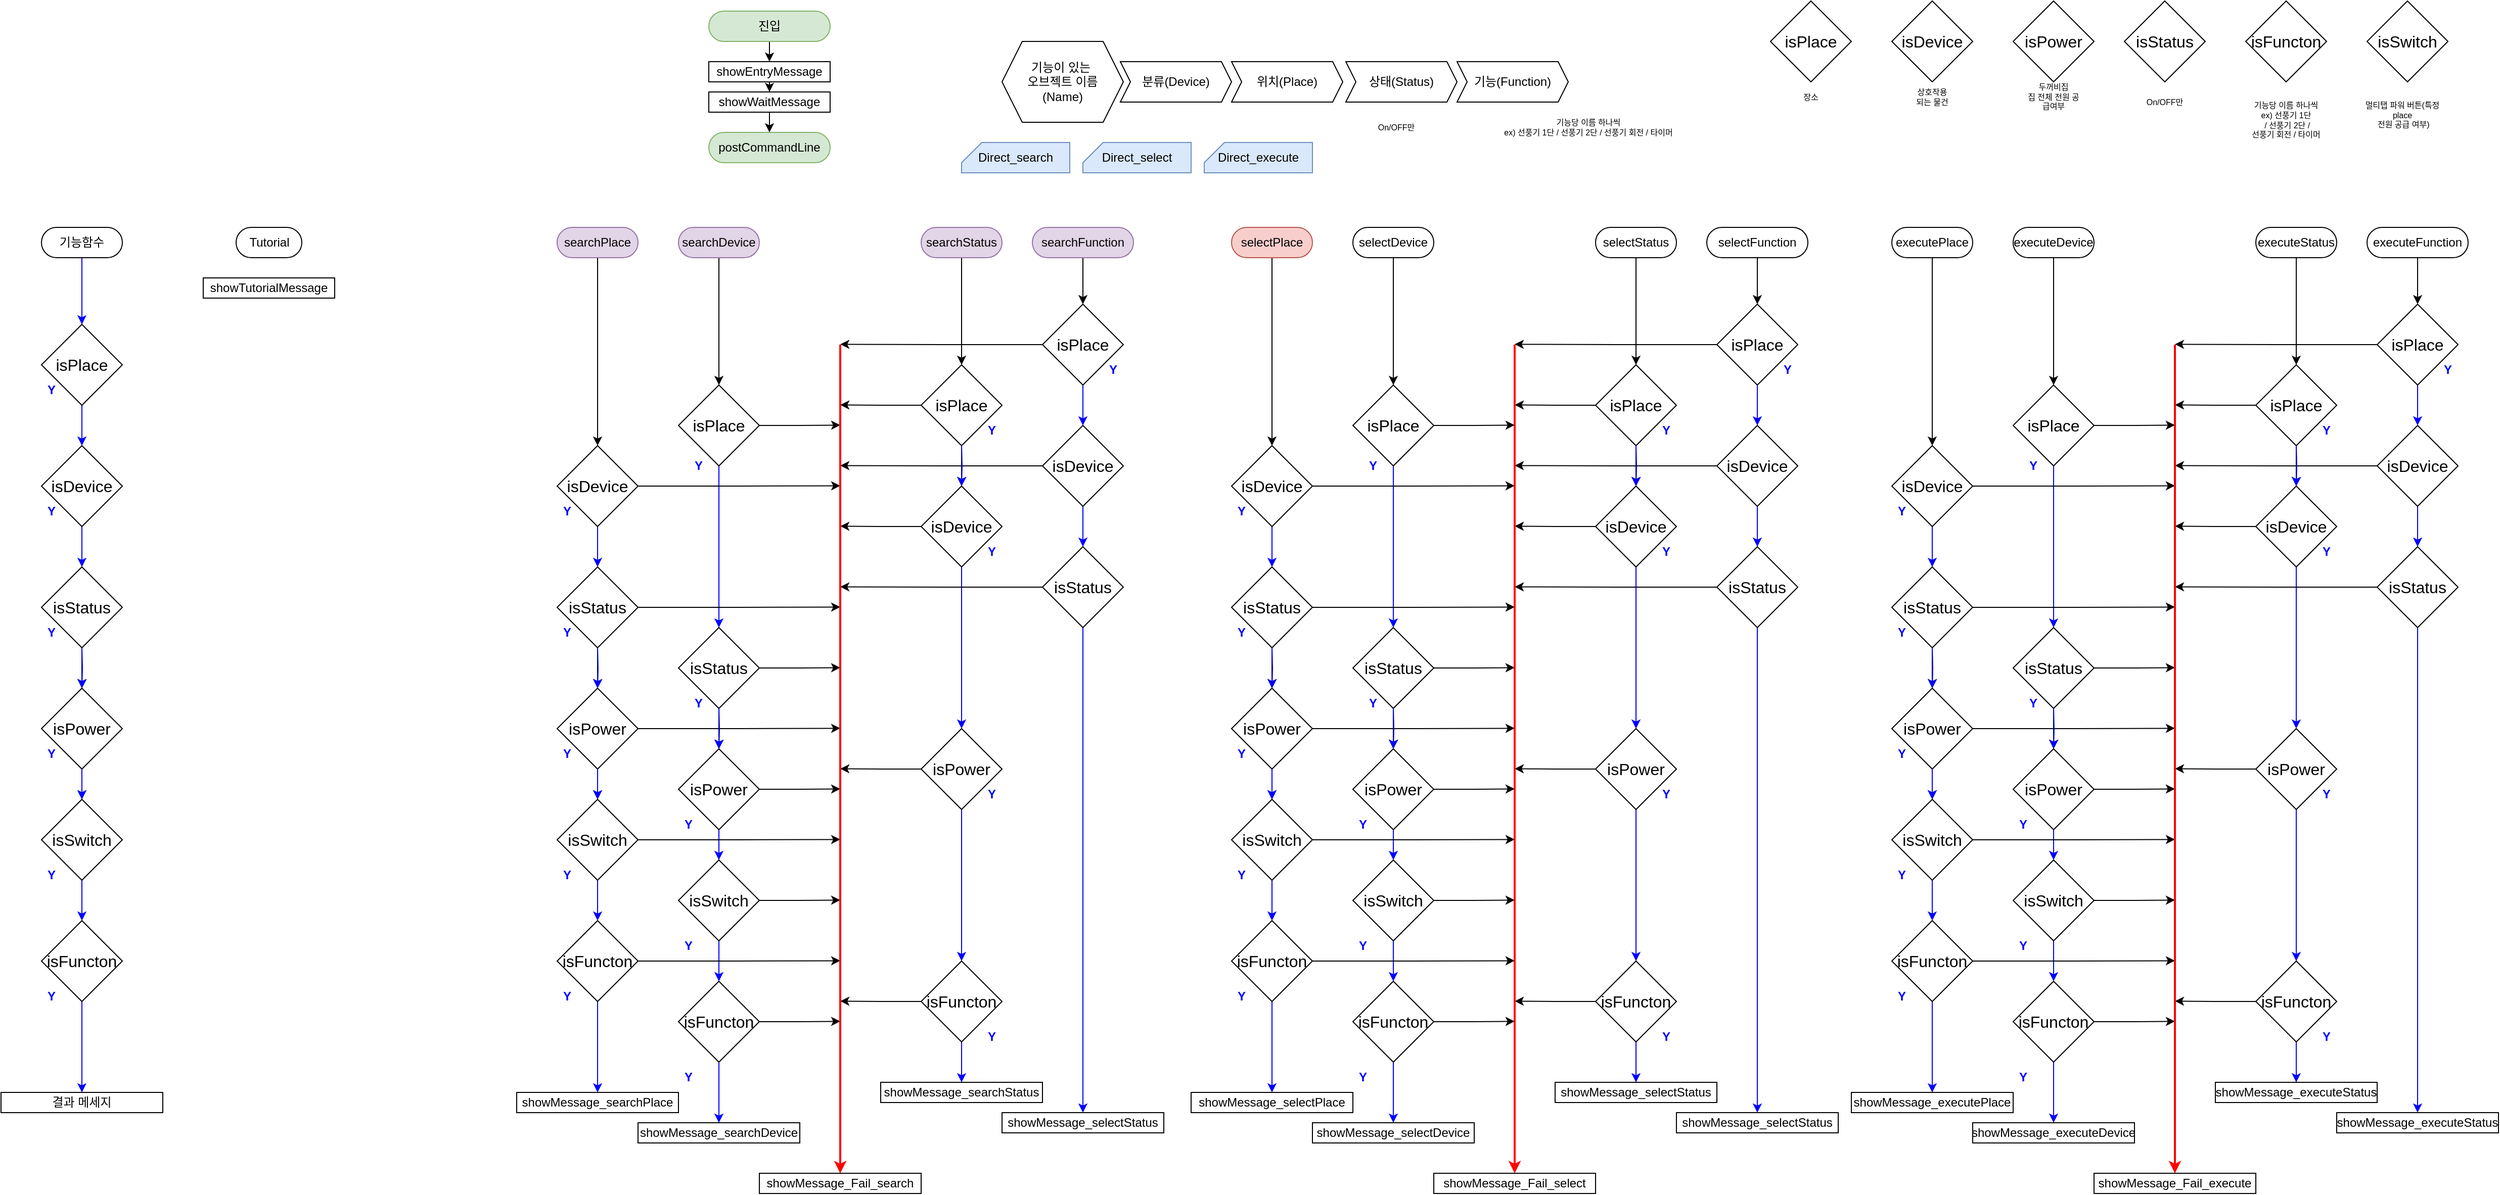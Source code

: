 <mxfile version="17.4.0" type="device"><diagram id="C5RBs43oDa-KdzZeNtuy" name="Page-1"><mxGraphModel dx="2249" dy="794" grid="1" gridSize="10" guides="1" tooltips="1" connect="1" arrows="1" fold="1" page="1" pageScale="1" pageWidth="827" pageHeight="1169" math="0" shadow="0"><root><mxCell id="WIyWlLk6GJQsqaUBKTNV-0"/><mxCell id="WIyWlLk6GJQsqaUBKTNV-1" parent="WIyWlLk6GJQsqaUBKTNV-0"/><mxCell id="nPty5bgUqd8HStq8fSNg-4" style="edgeStyle=orthogonalEdgeStyle;rounded=0;orthogonalLoop=1;jettySize=auto;html=1;exitX=0.5;exitY=1;exitDx=0;exitDy=0;entryX=0.5;entryY=0;entryDx=0;entryDy=0;" parent="WIyWlLk6GJQsqaUBKTNV-1" source="nPty5bgUqd8HStq8fSNg-1" target="nPty5bgUqd8HStq8fSNg-2" edge="1"><mxGeometry relative="1" as="geometry"/></mxCell><mxCell id="nPty5bgUqd8HStq8fSNg-1" value="진입" style="rounded=1;whiteSpace=wrap;html=1;arcSize=50;fillColor=#d5e8d4;strokeColor=#82b366;" parent="WIyWlLk6GJQsqaUBKTNV-1" vertex="1"><mxGeometry x="310" y="10" width="120" height="30" as="geometry"/></mxCell><mxCell id="nPty5bgUqd8HStq8fSNg-6" style="edgeStyle=orthogonalEdgeStyle;rounded=0;orthogonalLoop=1;jettySize=auto;html=1;exitX=0.5;exitY=1;exitDx=0;exitDy=0;entryX=0.5;entryY=0;entryDx=0;entryDy=0;" parent="WIyWlLk6GJQsqaUBKTNV-1" source="nPty5bgUqd8HStq8fSNg-2" target="nPty5bgUqd8HStq8fSNg-5" edge="1"><mxGeometry relative="1" as="geometry"/></mxCell><mxCell id="nPty5bgUqd8HStq8fSNg-2" value="showEntryMessage" style="rounded=0;whiteSpace=wrap;html=1;" parent="WIyWlLk6GJQsqaUBKTNV-1" vertex="1"><mxGeometry x="310" y="60" width="120" height="20" as="geometry"/></mxCell><mxCell id="nPty5bgUqd8HStq8fSNg-8" style="edgeStyle=orthogonalEdgeStyle;rounded=0;orthogonalLoop=1;jettySize=auto;html=1;exitX=0.5;exitY=1;exitDx=0;exitDy=0;entryX=0.5;entryY=0;entryDx=0;entryDy=0;" parent="WIyWlLk6GJQsqaUBKTNV-1" source="nPty5bgUqd8HStq8fSNg-5" target="nPty5bgUqd8HStq8fSNg-7" edge="1"><mxGeometry relative="1" as="geometry"/></mxCell><mxCell id="nPty5bgUqd8HStq8fSNg-5" value="showWaitMessage" style="rounded=0;whiteSpace=wrap;html=1;" parent="WIyWlLk6GJQsqaUBKTNV-1" vertex="1"><mxGeometry x="310" y="90" width="120" height="20" as="geometry"/></mxCell><mxCell id="nPty5bgUqd8HStq8fSNg-7" value="postCommandLine" style="rounded=1;whiteSpace=wrap;html=1;arcSize=50;fillColor=#d5e8d4;strokeColor=#82b366;" parent="WIyWlLk6GJQsqaUBKTNV-1" vertex="1"><mxGeometry x="310" y="130" width="120" height="30" as="geometry"/></mxCell><mxCell id="nPty5bgUqd8HStq8fSNg-10" value="showTutorialMessage" style="rounded=0;whiteSpace=wrap;html=1;" parent="WIyWlLk6GJQsqaUBKTNV-1" vertex="1"><mxGeometry x="-190" y="274" width="130" height="20" as="geometry"/></mxCell><mxCell id="nPty5bgUqd8HStq8fSNg-246" style="edgeStyle=orthogonalEdgeStyle;rounded=0;orthogonalLoop=1;jettySize=auto;html=1;exitX=0.5;exitY=1;exitDx=0;exitDy=0;entryX=0.5;entryY=0;entryDx=0;entryDy=0;fontSize=8;" parent="WIyWlLk6GJQsqaUBKTNV-1" source="nPty5bgUqd8HStq8fSNg-13" target="nPty5bgUqd8HStq8fSNg-96" edge="1"><mxGeometry relative="1" as="geometry"/></mxCell><mxCell id="nPty5bgUqd8HStq8fSNg-13" value="searchPlace" style="rounded=1;whiteSpace=wrap;html=1;arcSize=50;fillColor=#e1d5e7;strokeColor=#9673a6;" parent="WIyWlLk6GJQsqaUBKTNV-1" vertex="1"><mxGeometry x="160" y="224" width="80" height="30" as="geometry"/></mxCell><mxCell id="nPty5bgUqd8HStq8fSNg-247" style="edgeStyle=orthogonalEdgeStyle;rounded=0;orthogonalLoop=1;jettySize=auto;html=1;exitX=0.5;exitY=1;exitDx=0;exitDy=0;entryX=0.5;entryY=0;entryDx=0;entryDy=0;fontSize=8;" parent="WIyWlLk6GJQsqaUBKTNV-1" source="nPty5bgUqd8HStq8fSNg-14" target="nPty5bgUqd8HStq8fSNg-86" edge="1"><mxGeometry relative="1" as="geometry"/></mxCell><mxCell id="nPty5bgUqd8HStq8fSNg-14" value="searchDevice" style="rounded=1;whiteSpace=wrap;html=1;arcSize=50;fillColor=#e1d5e7;strokeColor=#9673a6;" parent="WIyWlLk6GJQsqaUBKTNV-1" vertex="1"><mxGeometry x="280" y="224" width="80" height="30" as="geometry"/></mxCell><mxCell id="nPty5bgUqd8HStq8fSNg-18" value="Tutorial" style="rounded=1;whiteSpace=wrap;html=1;arcSize=50;" parent="WIyWlLk6GJQsqaUBKTNV-1" vertex="1"><mxGeometry x="-157.5" y="224" width="65" height="30" as="geometry"/></mxCell><mxCell id="nPty5bgUqd8HStq8fSNg-30" value="기능이 있는&amp;nbsp;&lt;br&gt;오브젝트 이름&lt;br&gt;(Name)" style="shape=hexagon;perimeter=hexagonPerimeter2;whiteSpace=wrap;html=1;fixedSize=1;" parent="WIyWlLk6GJQsqaUBKTNV-1" vertex="1"><mxGeometry x="600" y="40" width="120" height="80" as="geometry"/></mxCell><mxCell id="nPty5bgUqd8HStq8fSNg-31" value="위치(Place)" style="shape=step;perimeter=stepPerimeter;whiteSpace=wrap;html=1;fixedSize=1;size=10;" parent="WIyWlLk6GJQsqaUBKTNV-1" vertex="1"><mxGeometry x="827" y="60" width="110" height="40" as="geometry"/></mxCell><mxCell id="nPty5bgUqd8HStq8fSNg-32" value="분류(Device)" style="shape=step;perimeter=stepPerimeter;whiteSpace=wrap;html=1;fixedSize=1;size=10;" parent="WIyWlLk6GJQsqaUBKTNV-1" vertex="1"><mxGeometry x="717" y="60" width="110" height="40" as="geometry"/></mxCell><mxCell id="nPty5bgUqd8HStq8fSNg-33" value="상태(Status)" style="shape=step;perimeter=stepPerimeter;whiteSpace=wrap;html=1;fixedSize=1;size=10;" parent="WIyWlLk6GJQsqaUBKTNV-1" vertex="1"><mxGeometry x="940" y="60" width="110" height="40" as="geometry"/></mxCell><mxCell id="nPty5bgUqd8HStq8fSNg-34" value="&lt;font size=&quot;3&quot;&gt;isDevice&lt;/font&gt;" style="rhombus;whiteSpace=wrap;html=1;" parent="WIyWlLk6GJQsqaUBKTNV-1" vertex="1"><mxGeometry x="1480" width="80" height="80" as="geometry"/></mxCell><mxCell id="nPty5bgUqd8HStq8fSNg-38" value="기능(Function)" style="shape=step;perimeter=stepPerimeter;whiteSpace=wrap;html=1;fixedSize=1;size=10;" parent="WIyWlLk6GJQsqaUBKTNV-1" vertex="1"><mxGeometry x="1050" y="60" width="110" height="40" as="geometry"/></mxCell><mxCell id="nPty5bgUqd8HStq8fSNg-39" value="&lt;font size=&quot;3&quot;&gt;isPlace&lt;/font&gt;" style="rhombus;whiteSpace=wrap;html=1;" parent="WIyWlLk6GJQsqaUBKTNV-1" vertex="1"><mxGeometry x="1360" width="80" height="80" as="geometry"/></mxCell><mxCell id="nPty5bgUqd8HStq8fSNg-40" value="&lt;font size=&quot;3&quot;&gt;isStatus&lt;/font&gt;" style="rhombus;whiteSpace=wrap;html=1;" parent="WIyWlLk6GJQsqaUBKTNV-1" vertex="1"><mxGeometry x="1710" width="80" height="80" as="geometry"/></mxCell><mxCell id="nPty5bgUqd8HStq8fSNg-43" value="On/OFF만" style="text;html=1;strokeColor=none;fillColor=none;align=center;verticalAlign=middle;whiteSpace=wrap;rounded=0;fontSize=8;" parent="WIyWlLk6GJQsqaUBKTNV-1" vertex="1"><mxGeometry x="960" y="110" width="60" height="30" as="geometry"/></mxCell><mxCell id="nPty5bgUqd8HStq8fSNg-44" value="기능당 이름 하나씩&lt;br&gt;ex) 선풍기 1단 / 선풍기 2단 / 선풍기 회전 / 타이머" style="text;html=1;strokeColor=none;fillColor=none;align=center;verticalAlign=middle;whiteSpace=wrap;rounded=0;fontSize=8;" parent="WIyWlLk6GJQsqaUBKTNV-1" vertex="1"><mxGeometry x="1060" y="105" width="240" height="40" as="geometry"/></mxCell><mxCell id="nPty5bgUqd8HStq8fSNg-45" value="&lt;font size=&quot;3&quot;&gt;isPower&lt;/font&gt;" style="rhombus;whiteSpace=wrap;html=1;" parent="WIyWlLk6GJQsqaUBKTNV-1" vertex="1"><mxGeometry x="1600" width="80" height="80" as="geometry"/></mxCell><mxCell id="nPty5bgUqd8HStq8fSNg-47" value="&lt;font size=&quot;3&quot;&gt;isSwitch&lt;/font&gt;" style="rhombus;whiteSpace=wrap;html=1;" parent="WIyWlLk6GJQsqaUBKTNV-1" vertex="1"><mxGeometry x="1950" width="80" height="80" as="geometry"/></mxCell><mxCell id="nPty5bgUqd8HStq8fSNg-51" value="&lt;span style=&quot;font-size: 12px&quot;&gt;Direct_search&lt;/span&gt;" style="shape=card;whiteSpace=wrap;html=1;fontSize=8;size=20;fillColor=#dae8fc;strokeColor=#6c8ebf;" parent="WIyWlLk6GJQsqaUBKTNV-1" vertex="1"><mxGeometry x="560" y="140" width="107" height="30" as="geometry"/></mxCell><mxCell id="nPty5bgUqd8HStq8fSNg-52" value="&lt;span style=&quot;font-size: 12px&quot;&gt;Direct_select&lt;/span&gt;" style="shape=card;whiteSpace=wrap;html=1;fontSize=8;size=20;fillColor=#dae8fc;strokeColor=#6c8ebf;" parent="WIyWlLk6GJQsqaUBKTNV-1" vertex="1"><mxGeometry x="680" y="140" width="107" height="30" as="geometry"/></mxCell><mxCell id="nPty5bgUqd8HStq8fSNg-53" value="&lt;span style=&quot;font-size: 12px&quot;&gt;Direct_execute&lt;/span&gt;" style="shape=card;whiteSpace=wrap;html=1;fontSize=8;size=20;fillColor=#dae8fc;strokeColor=#6c8ebf;" parent="WIyWlLk6GJQsqaUBKTNV-1" vertex="1"><mxGeometry x="800" y="140" width="107" height="30" as="geometry"/></mxCell><mxCell id="nPty5bgUqd8HStq8fSNg-72" value="&lt;font size=&quot;3&quot;&gt;isFuncton&lt;/font&gt;" style="rhombus;whiteSpace=wrap;html=1;" parent="WIyWlLk6GJQsqaUBKTNV-1" vertex="1"><mxGeometry x="1830" width="80" height="80" as="geometry"/></mxCell><mxCell id="nPty5bgUqd8HStq8fSNg-159" style="edgeStyle=orthogonalEdgeStyle;rounded=0;orthogonalLoop=1;jettySize=auto;html=1;exitX=1;exitY=0.5;exitDx=0;exitDy=0;fontSize=8;" parent="WIyWlLk6GJQsqaUBKTNV-1" source="nPty5bgUqd8HStq8fSNg-86" edge="1"><mxGeometry relative="1" as="geometry"><mxPoint x="440" y="419.667" as="targetPoint"/></mxGeometry></mxCell><mxCell id="nPty5bgUqd8HStq8fSNg-185" style="edgeStyle=orthogonalEdgeStyle;rounded=0;orthogonalLoop=1;jettySize=auto;html=1;exitX=0.5;exitY=1;exitDx=0;exitDy=0;entryX=0.5;entryY=0;entryDx=0;entryDy=0;fontSize=8;strokeColor=#0000FF;" parent="WIyWlLk6GJQsqaUBKTNV-1" source="nPty5bgUqd8HStq8fSNg-86" target="nPty5bgUqd8HStq8fSNg-88" edge="1"><mxGeometry relative="1" as="geometry"/></mxCell><mxCell id="nPty5bgUqd8HStq8fSNg-86" value="&lt;font size=&quot;3&quot;&gt;isPlace&lt;/font&gt;" style="rhombus;whiteSpace=wrap;html=1;" parent="WIyWlLk6GJQsqaUBKTNV-1" vertex="1"><mxGeometry x="280" y="380" width="80" height="80" as="geometry"/></mxCell><mxCell id="nPty5bgUqd8HStq8fSNg-165" style="edgeStyle=orthogonalEdgeStyle;rounded=0;orthogonalLoop=1;jettySize=auto;html=1;exitX=1;exitY=0.5;exitDx=0;exitDy=0;fontSize=8;" parent="WIyWlLk6GJQsqaUBKTNV-1" source="nPty5bgUqd8HStq8fSNg-88" edge="1"><mxGeometry relative="1" as="geometry"><mxPoint x="440" y="659.667" as="targetPoint"/></mxGeometry></mxCell><mxCell id="nPty5bgUqd8HStq8fSNg-184" style="edgeStyle=orthogonalEdgeStyle;rounded=0;orthogonalLoop=1;jettySize=auto;html=1;exitX=0.5;exitY=1;exitDx=0;exitDy=0;entryX=0.5;entryY=0;entryDx=0;entryDy=0;fontSize=8;" parent="WIyWlLk6GJQsqaUBKTNV-1" source="nPty5bgUqd8HStq8fSNg-88" target="nPty5bgUqd8HStq8fSNg-89" edge="1"><mxGeometry relative="1" as="geometry"/></mxCell><mxCell id="nPty5bgUqd8HStq8fSNg-88" value="&lt;font size=&quot;3&quot;&gt;isStatus&lt;/font&gt;" style="rhombus;whiteSpace=wrap;html=1;" parent="WIyWlLk6GJQsqaUBKTNV-1" vertex="1"><mxGeometry x="280" y="620" width="80" height="80" as="geometry"/></mxCell><mxCell id="nPty5bgUqd8HStq8fSNg-167" style="edgeStyle=orthogonalEdgeStyle;rounded=0;orthogonalLoop=1;jettySize=auto;html=1;exitX=1;exitY=0.5;exitDx=0;exitDy=0;fontSize=8;" parent="WIyWlLk6GJQsqaUBKTNV-1" source="nPty5bgUqd8HStq8fSNg-89" edge="1"><mxGeometry relative="1" as="geometry"><mxPoint x="440" y="779.667" as="targetPoint"/></mxGeometry></mxCell><mxCell id="nPty5bgUqd8HStq8fSNg-183" style="edgeStyle=orthogonalEdgeStyle;rounded=0;orthogonalLoop=1;jettySize=auto;html=1;exitX=0.5;exitY=1;exitDx=0;exitDy=0;entryX=0.5;entryY=0;entryDx=0;entryDy=0;fontSize=8;strokeColor=#0000FF;" parent="WIyWlLk6GJQsqaUBKTNV-1" source="nPty5bgUqd8HStq8fSNg-89" target="nPty5bgUqd8HStq8fSNg-93" edge="1"><mxGeometry relative="1" as="geometry"/></mxCell><mxCell id="nPty5bgUqd8HStq8fSNg-89" value="&lt;font size=&quot;3&quot;&gt;isPower&lt;/font&gt;" style="rhombus;whiteSpace=wrap;html=1;" parent="WIyWlLk6GJQsqaUBKTNV-1" vertex="1"><mxGeometry x="280" y="740" width="80" height="80" as="geometry"/></mxCell><mxCell id="nPty5bgUqd8HStq8fSNg-171" style="edgeStyle=orthogonalEdgeStyle;rounded=0;orthogonalLoop=1;jettySize=auto;html=1;exitX=1;exitY=0.5;exitDx=0;exitDy=0;fontSize=8;" parent="WIyWlLk6GJQsqaUBKTNV-1" source="nPty5bgUqd8HStq8fSNg-92" edge="1"><mxGeometry relative="1" as="geometry"><mxPoint x="440" y="1009.667" as="targetPoint"/></mxGeometry></mxCell><mxCell id="nPty5bgUqd8HStq8fSNg-296" style="edgeStyle=orthogonalEdgeStyle;rounded=0;orthogonalLoop=1;jettySize=auto;html=1;exitX=0.5;exitY=1;exitDx=0;exitDy=0;fontSize=12;fontColor=#0000FF;strokeColor=#0000FF;entryX=0.5;entryY=0;entryDx=0;entryDy=0;" parent="WIyWlLk6GJQsqaUBKTNV-1" source="nPty5bgUqd8HStq8fSNg-92" target="nPty5bgUqd8HStq8fSNg-289" edge="1"><mxGeometry relative="1" as="geometry"><mxPoint x="320" y="1090" as="targetPoint"/></mxGeometry></mxCell><mxCell id="nPty5bgUqd8HStq8fSNg-92" value="&lt;font size=&quot;3&quot;&gt;isFuncton&lt;/font&gt;" style="rhombus;whiteSpace=wrap;html=1;" parent="WIyWlLk6GJQsqaUBKTNV-1" vertex="1"><mxGeometry x="280" y="970" width="80" height="80" as="geometry"/></mxCell><mxCell id="nPty5bgUqd8HStq8fSNg-169" style="edgeStyle=orthogonalEdgeStyle;rounded=0;orthogonalLoop=1;jettySize=auto;html=1;exitX=1;exitY=0.5;exitDx=0;exitDy=0;fontSize=8;" parent="WIyWlLk6GJQsqaUBKTNV-1" source="nPty5bgUqd8HStq8fSNg-93" edge="1"><mxGeometry relative="1" as="geometry"><mxPoint x="440" y="889.667" as="targetPoint"/></mxGeometry></mxCell><mxCell id="nPty5bgUqd8HStq8fSNg-182" style="edgeStyle=orthogonalEdgeStyle;rounded=0;orthogonalLoop=1;jettySize=auto;html=1;exitX=0.5;exitY=1;exitDx=0;exitDy=0;entryX=0.5;entryY=0;entryDx=0;entryDy=0;fontSize=8;strokeColor=#0000FF;" parent="WIyWlLk6GJQsqaUBKTNV-1" source="nPty5bgUqd8HStq8fSNg-93" target="nPty5bgUqd8HStq8fSNg-92" edge="1"><mxGeometry relative="1" as="geometry"/></mxCell><mxCell id="nPty5bgUqd8HStq8fSNg-93" value="&lt;font size=&quot;3&quot;&gt;isSwitch&lt;/font&gt;" style="rhombus;whiteSpace=wrap;html=1;" parent="WIyWlLk6GJQsqaUBKTNV-1" vertex="1"><mxGeometry x="280" y="850" width="80" height="80" as="geometry"/></mxCell><mxCell id="nPty5bgUqd8HStq8fSNg-162" style="edgeStyle=orthogonalEdgeStyle;rounded=0;orthogonalLoop=1;jettySize=auto;html=1;exitX=1;exitY=0.5;exitDx=0;exitDy=0;fontSize=8;" parent="WIyWlLk6GJQsqaUBKTNV-1" source="nPty5bgUqd8HStq8fSNg-96" edge="1"><mxGeometry relative="1" as="geometry"><mxPoint x="440" y="479.667" as="targetPoint"/></mxGeometry></mxCell><mxCell id="nPty5bgUqd8HStq8fSNg-186" style="edgeStyle=orthogonalEdgeStyle;rounded=0;orthogonalLoop=1;jettySize=auto;html=1;exitX=0.5;exitY=1;exitDx=0;exitDy=0;entryX=0.5;entryY=0;entryDx=0;entryDy=0;fontSize=8;strokeColor=#0000FF;" parent="WIyWlLk6GJQsqaUBKTNV-1" source="nPty5bgUqd8HStq8fSNg-96" target="nPty5bgUqd8HStq8fSNg-97" edge="1"><mxGeometry relative="1" as="geometry"/></mxCell><mxCell id="nPty5bgUqd8HStq8fSNg-96" value="&lt;font size=&quot;3&quot;&gt;isDevice&lt;/font&gt;" style="rhombus;whiteSpace=wrap;html=1;" parent="WIyWlLk6GJQsqaUBKTNV-1" vertex="1"><mxGeometry x="160" y="440" width="80" height="80" as="geometry"/></mxCell><mxCell id="nPty5bgUqd8HStq8fSNg-164" style="edgeStyle=orthogonalEdgeStyle;rounded=0;orthogonalLoop=1;jettySize=auto;html=1;exitX=1;exitY=0.5;exitDx=0;exitDy=0;fontSize=8;" parent="WIyWlLk6GJQsqaUBKTNV-1" source="nPty5bgUqd8HStq8fSNg-97" edge="1"><mxGeometry relative="1" as="geometry"><mxPoint x="440" y="599.667" as="targetPoint"/></mxGeometry></mxCell><mxCell id="nPty5bgUqd8HStq8fSNg-187" style="edgeStyle=orthogonalEdgeStyle;rounded=0;orthogonalLoop=1;jettySize=auto;html=1;exitX=0.5;exitY=1;exitDx=0;exitDy=0;entryX=0.5;entryY=0;entryDx=0;entryDy=0;fontSize=8;" parent="WIyWlLk6GJQsqaUBKTNV-1" source="nPty5bgUqd8HStq8fSNg-97" target="nPty5bgUqd8HStq8fSNg-98" edge="1"><mxGeometry relative="1" as="geometry"/></mxCell><mxCell id="nPty5bgUqd8HStq8fSNg-97" value="&lt;font size=&quot;3&quot;&gt;isStatus&lt;/font&gt;" style="rhombus;whiteSpace=wrap;html=1;" parent="WIyWlLk6GJQsqaUBKTNV-1" vertex="1"><mxGeometry x="160" y="560" width="80" height="80" as="geometry"/></mxCell><mxCell id="nPty5bgUqd8HStq8fSNg-166" style="edgeStyle=orthogonalEdgeStyle;rounded=0;orthogonalLoop=1;jettySize=auto;html=1;exitX=1;exitY=0.5;exitDx=0;exitDy=0;fontSize=8;" parent="WIyWlLk6GJQsqaUBKTNV-1" source="nPty5bgUqd8HStq8fSNg-98" edge="1"><mxGeometry relative="1" as="geometry"><mxPoint x="440" y="719.667" as="targetPoint"/></mxGeometry></mxCell><mxCell id="nPty5bgUqd8HStq8fSNg-188" style="edgeStyle=orthogonalEdgeStyle;rounded=0;orthogonalLoop=1;jettySize=auto;html=1;exitX=0.5;exitY=1;exitDx=0;exitDy=0;fontSize=8;" parent="WIyWlLk6GJQsqaUBKTNV-1" source="nPty5bgUqd8HStq8fSNg-98" target="nPty5bgUqd8HStq8fSNg-100" edge="1"><mxGeometry relative="1" as="geometry"/></mxCell><mxCell id="nPty5bgUqd8HStq8fSNg-98" value="&lt;font size=&quot;3&quot;&gt;isPower&lt;/font&gt;" style="rhombus;whiteSpace=wrap;html=1;" parent="WIyWlLk6GJQsqaUBKTNV-1" vertex="1"><mxGeometry x="160" y="680" width="80" height="80" as="geometry"/></mxCell><mxCell id="nPty5bgUqd8HStq8fSNg-170" style="edgeStyle=orthogonalEdgeStyle;rounded=0;orthogonalLoop=1;jettySize=auto;html=1;exitX=1;exitY=0.5;exitDx=0;exitDy=0;fontSize=8;" parent="WIyWlLk6GJQsqaUBKTNV-1" source="nPty5bgUqd8HStq8fSNg-99" edge="1"><mxGeometry relative="1" as="geometry"><mxPoint x="440" y="949.667" as="targetPoint"/></mxGeometry></mxCell><mxCell id="nPty5bgUqd8HStq8fSNg-297" style="edgeStyle=orthogonalEdgeStyle;rounded=0;orthogonalLoop=1;jettySize=auto;html=1;exitX=0.5;exitY=1;exitDx=0;exitDy=0;entryX=0.5;entryY=0;entryDx=0;entryDy=0;fontSize=12;fontColor=#0000FF;strokeColor=#0000FF;" parent="WIyWlLk6GJQsqaUBKTNV-1" source="nPty5bgUqd8HStq8fSNg-99" target="nPty5bgUqd8HStq8fSNg-288" edge="1"><mxGeometry relative="1" as="geometry"/></mxCell><mxCell id="nPty5bgUqd8HStq8fSNg-99" value="&lt;font size=&quot;3&quot;&gt;isFuncton&lt;/font&gt;" style="rhombus;whiteSpace=wrap;html=1;" parent="WIyWlLk6GJQsqaUBKTNV-1" vertex="1"><mxGeometry x="160" y="910" width="80" height="80" as="geometry"/></mxCell><mxCell id="nPty5bgUqd8HStq8fSNg-168" style="edgeStyle=orthogonalEdgeStyle;rounded=0;orthogonalLoop=1;jettySize=auto;html=1;exitX=1;exitY=0.5;exitDx=0;exitDy=0;fontSize=8;" parent="WIyWlLk6GJQsqaUBKTNV-1" source="nPty5bgUqd8HStq8fSNg-100" edge="1"><mxGeometry relative="1" as="geometry"><mxPoint x="440" y="829.667" as="targetPoint"/></mxGeometry></mxCell><mxCell id="nPty5bgUqd8HStq8fSNg-189" style="edgeStyle=orthogonalEdgeStyle;rounded=0;orthogonalLoop=1;jettySize=auto;html=1;exitX=0.5;exitY=1;exitDx=0;exitDy=0;entryX=0.5;entryY=0;entryDx=0;entryDy=0;fontSize=8;strokeColor=#0000FF;" parent="WIyWlLk6GJQsqaUBKTNV-1" source="nPty5bgUqd8HStq8fSNg-100" target="nPty5bgUqd8HStq8fSNg-99" edge="1"><mxGeometry relative="1" as="geometry"/></mxCell><mxCell id="nPty5bgUqd8HStq8fSNg-100" value="&lt;font size=&quot;3&quot;&gt;isSwitch&lt;/font&gt;" style="rhombus;whiteSpace=wrap;html=1;" parent="WIyWlLk6GJQsqaUBKTNV-1" vertex="1"><mxGeometry x="160" y="790" width="80" height="80" as="geometry"/></mxCell><mxCell id="nPty5bgUqd8HStq8fSNg-175" style="edgeStyle=orthogonalEdgeStyle;rounded=0;orthogonalLoop=1;jettySize=auto;html=1;exitX=0.5;exitY=1;exitDx=0;exitDy=0;entryX=0.5;entryY=0;entryDx=0;entryDy=0;fontSize=8;" parent="WIyWlLk6GJQsqaUBKTNV-1" source="nPty5bgUqd8HStq8fSNg-111" target="nPty5bgUqd8HStq8fSNg-112" edge="1"><mxGeometry relative="1" as="geometry"/></mxCell><mxCell id="nPty5bgUqd8HStq8fSNg-111" value="searchStatus" style="rounded=1;whiteSpace=wrap;html=1;arcSize=50;fillColor=#e1d5e7;strokeColor=#9673a6;" parent="WIyWlLk6GJQsqaUBKTNV-1" vertex="1"><mxGeometry x="520" y="224" width="80" height="30" as="geometry"/></mxCell><mxCell id="nPty5bgUqd8HStq8fSNg-160" style="edgeStyle=orthogonalEdgeStyle;rounded=0;orthogonalLoop=1;jettySize=auto;html=1;exitX=0;exitY=0.5;exitDx=0;exitDy=0;fontSize=8;" parent="WIyWlLk6GJQsqaUBKTNV-1" source="nPty5bgUqd8HStq8fSNg-112" edge="1"><mxGeometry relative="1" as="geometry"><mxPoint x="440" y="399.667" as="targetPoint"/></mxGeometry></mxCell><mxCell id="nPty5bgUqd8HStq8fSNg-177" style="edgeStyle=orthogonalEdgeStyle;rounded=0;orthogonalLoop=1;jettySize=auto;html=1;exitX=0.5;exitY=1;exitDx=0;exitDy=0;entryX=0.5;entryY=0;entryDx=0;entryDy=0;fontSize=8;" parent="WIyWlLk6GJQsqaUBKTNV-1" source="nPty5bgUqd8HStq8fSNg-112" target="nPty5bgUqd8HStq8fSNg-113" edge="1"><mxGeometry relative="1" as="geometry"/></mxCell><mxCell id="nPty5bgUqd8HStq8fSNg-112" value="&lt;font size=&quot;3&quot;&gt;isPlace&lt;/font&gt;" style="rhombus;whiteSpace=wrap;html=1;" parent="WIyWlLk6GJQsqaUBKTNV-1" vertex="1"><mxGeometry x="520" y="360" width="80" height="80" as="geometry"/></mxCell><mxCell id="nPty5bgUqd8HStq8fSNg-163" style="edgeStyle=orthogonalEdgeStyle;rounded=0;orthogonalLoop=1;jettySize=auto;html=1;exitX=0;exitY=0.5;exitDx=0;exitDy=0;fontSize=8;" parent="WIyWlLk6GJQsqaUBKTNV-1" source="nPty5bgUqd8HStq8fSNg-113" edge="1"><mxGeometry relative="1" as="geometry"><mxPoint x="440" y="519.667" as="targetPoint"/></mxGeometry></mxCell><mxCell id="nPty5bgUqd8HStq8fSNg-178" style="edgeStyle=orthogonalEdgeStyle;rounded=0;orthogonalLoop=1;jettySize=auto;html=1;exitX=0.5;exitY=1;exitDx=0;exitDy=0;entryX=0.5;entryY=0;entryDx=0;entryDy=0;fontSize=8;strokeColor=#0000FF;" parent="WIyWlLk6GJQsqaUBKTNV-1" source="nPty5bgUqd8HStq8fSNg-113" target="nPty5bgUqd8HStq8fSNg-115" edge="1"><mxGeometry relative="1" as="geometry"/></mxCell><mxCell id="nPty5bgUqd8HStq8fSNg-113" value="&lt;font size=&quot;3&quot;&gt;isDevice&lt;/font&gt;" style="rhombus;whiteSpace=wrap;html=1;" parent="WIyWlLk6GJQsqaUBKTNV-1" vertex="1"><mxGeometry x="520" y="480" width="80" height="80" as="geometry"/></mxCell><mxCell id="nPty5bgUqd8HStq8fSNg-173" style="edgeStyle=orthogonalEdgeStyle;rounded=0;orthogonalLoop=1;jettySize=auto;html=1;exitX=0;exitY=0.5;exitDx=0;exitDy=0;fontSize=8;" parent="WIyWlLk6GJQsqaUBKTNV-1" source="nPty5bgUqd8HStq8fSNg-115" edge="1"><mxGeometry relative="1" as="geometry"><mxPoint x="440" y="759.667" as="targetPoint"/></mxGeometry></mxCell><mxCell id="nPty5bgUqd8HStq8fSNg-181" style="edgeStyle=orthogonalEdgeStyle;rounded=0;orthogonalLoop=1;jettySize=auto;html=1;exitX=0.5;exitY=1;exitDx=0;exitDy=0;entryX=0.5;entryY=0;entryDx=0;entryDy=0;fontSize=8;strokeColor=#0000FF;" parent="WIyWlLk6GJQsqaUBKTNV-1" source="nPty5bgUqd8HStq8fSNg-115" target="nPty5bgUqd8HStq8fSNg-116" edge="1"><mxGeometry relative="1" as="geometry"/></mxCell><mxCell id="nPty5bgUqd8HStq8fSNg-115" value="&lt;font size=&quot;3&quot;&gt;isPower&lt;/font&gt;" style="rhombus;whiteSpace=wrap;html=1;" parent="WIyWlLk6GJQsqaUBKTNV-1" vertex="1"><mxGeometry x="520" y="720" width="80" height="80" as="geometry"/></mxCell><mxCell id="nPty5bgUqd8HStq8fSNg-172" style="edgeStyle=orthogonalEdgeStyle;rounded=0;orthogonalLoop=1;jettySize=auto;html=1;exitX=0;exitY=0.5;exitDx=0;exitDy=0;fontSize=8;" parent="WIyWlLk6GJQsqaUBKTNV-1" source="nPty5bgUqd8HStq8fSNg-116" edge="1"><mxGeometry relative="1" as="geometry"><mxPoint x="440" y="989.667" as="targetPoint"/></mxGeometry></mxCell><mxCell id="nPty5bgUqd8HStq8fSNg-293" style="edgeStyle=orthogonalEdgeStyle;rounded=0;orthogonalLoop=1;jettySize=auto;html=1;exitX=0.5;exitY=1;exitDx=0;exitDy=0;entryX=0.5;entryY=0;entryDx=0;entryDy=0;fontSize=12;fontColor=#0000FF;strokeColor=#0000FF;" parent="WIyWlLk6GJQsqaUBKTNV-1" source="nPty5bgUqd8HStq8fSNg-116" target="nPty5bgUqd8HStq8fSNg-290" edge="1"><mxGeometry relative="1" as="geometry"/></mxCell><mxCell id="nPty5bgUqd8HStq8fSNg-116" value="&lt;font size=&quot;3&quot;&gt;isFuncton&lt;/font&gt;" style="rhombus;whiteSpace=wrap;html=1;" parent="WIyWlLk6GJQsqaUBKTNV-1" vertex="1"><mxGeometry x="520" y="950" width="80" height="80" as="geometry"/></mxCell><mxCell id="nPty5bgUqd8HStq8fSNg-176" style="edgeStyle=orthogonalEdgeStyle;rounded=0;orthogonalLoop=1;jettySize=auto;html=1;exitX=0.5;exitY=1;exitDx=0;exitDy=0;entryX=0.5;entryY=0;entryDx=0;entryDy=0;fontSize=8;" parent="WIyWlLk6GJQsqaUBKTNV-1" source="nPty5bgUqd8HStq8fSNg-118" target="nPty5bgUqd8HStq8fSNg-119" edge="1"><mxGeometry relative="1" as="geometry"/></mxCell><mxCell id="nPty5bgUqd8HStq8fSNg-118" value="searchFunction" style="rounded=1;whiteSpace=wrap;html=1;arcSize=50;fillColor=#e1d5e7;strokeColor=#9673a6;" parent="WIyWlLk6GJQsqaUBKTNV-1" vertex="1"><mxGeometry x="630" y="224" width="100" height="30" as="geometry"/></mxCell><mxCell id="nPty5bgUqd8HStq8fSNg-158" style="edgeStyle=orthogonalEdgeStyle;rounded=0;orthogonalLoop=1;jettySize=auto;html=1;exitX=0;exitY=0.5;exitDx=0;exitDy=0;fontSize=8;" parent="WIyWlLk6GJQsqaUBKTNV-1" source="nPty5bgUqd8HStq8fSNg-119" edge="1"><mxGeometry relative="1" as="geometry"><mxPoint x="440" y="339.667" as="targetPoint"/></mxGeometry></mxCell><mxCell id="nPty5bgUqd8HStq8fSNg-179" style="edgeStyle=orthogonalEdgeStyle;rounded=0;orthogonalLoop=1;jettySize=auto;html=1;exitX=0.5;exitY=1;exitDx=0;exitDy=0;entryX=0.5;entryY=0;entryDx=0;entryDy=0;fontSize=8;strokeColor=#0000FF;" parent="WIyWlLk6GJQsqaUBKTNV-1" source="nPty5bgUqd8HStq8fSNg-119" target="nPty5bgUqd8HStq8fSNg-120" edge="1"><mxGeometry relative="1" as="geometry"/></mxCell><mxCell id="nPty5bgUqd8HStq8fSNg-119" value="&lt;font size=&quot;3&quot;&gt;isPlace&lt;/font&gt;" style="rhombus;whiteSpace=wrap;html=1;" parent="WIyWlLk6GJQsqaUBKTNV-1" vertex="1"><mxGeometry x="640" y="300" width="80" height="80" as="geometry"/></mxCell><mxCell id="nPty5bgUqd8HStq8fSNg-161" style="edgeStyle=orthogonalEdgeStyle;rounded=0;orthogonalLoop=1;jettySize=auto;html=1;exitX=0;exitY=0.5;exitDx=0;exitDy=0;fontSize=8;" parent="WIyWlLk6GJQsqaUBKTNV-1" source="nPty5bgUqd8HStq8fSNg-120" edge="1"><mxGeometry relative="1" as="geometry"><mxPoint x="440" y="459.667" as="targetPoint"/></mxGeometry></mxCell><mxCell id="nPty5bgUqd8HStq8fSNg-180" style="edgeStyle=orthogonalEdgeStyle;rounded=0;orthogonalLoop=1;jettySize=auto;html=1;exitX=0.5;exitY=1;exitDx=0;exitDy=0;entryX=0.5;entryY=0;entryDx=0;entryDy=0;fontSize=8;strokeColor=#0000FF;" parent="WIyWlLk6GJQsqaUBKTNV-1" source="nPty5bgUqd8HStq8fSNg-120" target="nPty5bgUqd8HStq8fSNg-121" edge="1"><mxGeometry relative="1" as="geometry"/></mxCell><mxCell id="nPty5bgUqd8HStq8fSNg-120" value="&lt;font size=&quot;3&quot;&gt;isDevice&lt;/font&gt;" style="rhombus;whiteSpace=wrap;html=1;" parent="WIyWlLk6GJQsqaUBKTNV-1" vertex="1"><mxGeometry x="640" y="420" width="80" height="80" as="geometry"/></mxCell><mxCell id="nPty5bgUqd8HStq8fSNg-174" style="edgeStyle=orthogonalEdgeStyle;rounded=0;orthogonalLoop=1;jettySize=auto;html=1;exitX=0;exitY=0.5;exitDx=0;exitDy=0;fontSize=8;" parent="WIyWlLk6GJQsqaUBKTNV-1" source="nPty5bgUqd8HStq8fSNg-121" edge="1"><mxGeometry relative="1" as="geometry"><mxPoint x="440" y="579.667" as="targetPoint"/></mxGeometry></mxCell><mxCell id="nPty5bgUqd8HStq8fSNg-292" style="edgeStyle=orthogonalEdgeStyle;rounded=0;orthogonalLoop=1;jettySize=auto;html=1;exitX=0.5;exitY=1;exitDx=0;exitDy=0;fontSize=12;fontColor=#0000FF;strokeColor=#0000FF;" parent="WIyWlLk6GJQsqaUBKTNV-1" source="nPty5bgUqd8HStq8fSNg-121" target="nPty5bgUqd8HStq8fSNg-291" edge="1"><mxGeometry relative="1" as="geometry"/></mxCell><mxCell id="nPty5bgUqd8HStq8fSNg-121" value="&lt;font size=&quot;3&quot;&gt;isStatus&lt;/font&gt;" style="rhombus;whiteSpace=wrap;html=1;" parent="WIyWlLk6GJQsqaUBKTNV-1" vertex="1"><mxGeometry x="640" y="540" width="80" height="80" as="geometry"/></mxCell><mxCell id="nPty5bgUqd8HStq8fSNg-146" value="" style="endArrow=none;html=1;rounded=0;fontSize=8;strokeWidth=2;strokeColor=#FF0000;" parent="WIyWlLk6GJQsqaUBKTNV-1" edge="1"><mxGeometry width="50" height="50" relative="1" as="geometry"><mxPoint x="440" y="1090" as="sourcePoint"/><mxPoint x="440" y="340" as="targetPoint"/></mxGeometry></mxCell><mxCell id="nPty5bgUqd8HStq8fSNg-254" value="&lt;b&gt;&lt;font style=&quot;font-size: 12px&quot; color=&quot;#0000ff&quot;&gt;Y&lt;/font&gt;&lt;/b&gt;" style="text;html=1;strokeColor=none;fillColor=none;align=center;verticalAlign=middle;whiteSpace=wrap;rounded=0;fontSize=8;" parent="WIyWlLk6GJQsqaUBKTNV-1" vertex="1"><mxGeometry x="290" y="445" width="20" height="30" as="geometry"/></mxCell><mxCell id="nPty5bgUqd8HStq8fSNg-266" style="edgeStyle=orthogonalEdgeStyle;rounded=0;orthogonalLoop=1;jettySize=auto;html=1;exitX=0.5;exitY=1;exitDx=0;exitDy=0;entryX=0.5;entryY=0;entryDx=0;entryDy=0;fontSize=8;strokeColor=#0000FF;" parent="WIyWlLk6GJQsqaUBKTNV-1" edge="1"><mxGeometry relative="1" as="geometry"><mxPoint x="320" y="700" as="sourcePoint"/><mxPoint x="320" y="740" as="targetPoint"/></mxGeometry></mxCell><mxCell id="nPty5bgUqd8HStq8fSNg-267" style="edgeStyle=orthogonalEdgeStyle;rounded=0;orthogonalLoop=1;jettySize=auto;html=1;exitX=0.5;exitY=1;exitDx=0;exitDy=0;entryX=0.5;entryY=0;entryDx=0;entryDy=0;fontSize=8;strokeColor=#0000FF;" parent="WIyWlLk6GJQsqaUBKTNV-1" edge="1"><mxGeometry relative="1" as="geometry"><mxPoint x="200" y="640" as="sourcePoint"/><mxPoint x="200" y="680" as="targetPoint"/></mxGeometry></mxCell><mxCell id="nPty5bgUqd8HStq8fSNg-268" style="edgeStyle=orthogonalEdgeStyle;rounded=0;orthogonalLoop=1;jettySize=auto;html=1;exitX=0.5;exitY=1;exitDx=0;exitDy=0;fontSize=8;strokeColor=#0000FF;" parent="WIyWlLk6GJQsqaUBKTNV-1" edge="1"><mxGeometry relative="1" as="geometry"><mxPoint x="200" y="760" as="sourcePoint"/><mxPoint x="200" y="790" as="targetPoint"/></mxGeometry></mxCell><mxCell id="nPty5bgUqd8HStq8fSNg-273" style="edgeStyle=orthogonalEdgeStyle;rounded=0;orthogonalLoop=1;jettySize=auto;html=1;exitX=0.5;exitY=1;exitDx=0;exitDy=0;entryX=0.5;entryY=0;entryDx=0;entryDy=0;fontSize=8;strokeColor=#0000FF;" parent="WIyWlLk6GJQsqaUBKTNV-1" edge="1"><mxGeometry relative="1" as="geometry"><mxPoint x="560" y="440" as="sourcePoint"/><mxPoint x="560" y="480" as="targetPoint"/></mxGeometry></mxCell><mxCell id="nPty5bgUqd8HStq8fSNg-274" value="&lt;b&gt;&lt;font style=&quot;font-size: 12px&quot; color=&quot;#0000ff&quot;&gt;Y&lt;/font&gt;&lt;/b&gt;" style="text;html=1;strokeColor=none;fillColor=none;align=center;verticalAlign=middle;whiteSpace=wrap;rounded=0;fontSize=8;" parent="WIyWlLk6GJQsqaUBKTNV-1" vertex="1"><mxGeometry x="290" y="680" width="20" height="30" as="geometry"/></mxCell><mxCell id="nPty5bgUqd8HStq8fSNg-275" value="&lt;b&gt;&lt;font style=&quot;font-size: 12px&quot; color=&quot;#0000ff&quot;&gt;Y&lt;/font&gt;&lt;/b&gt;" style="text;html=1;strokeColor=none;fillColor=none;align=center;verticalAlign=middle;whiteSpace=wrap;rounded=0;fontSize=8;" parent="WIyWlLk6GJQsqaUBKTNV-1" vertex="1"><mxGeometry x="280" y="800" width="20" height="30" as="geometry"/></mxCell><mxCell id="nPty5bgUqd8HStq8fSNg-276" value="&lt;b&gt;&lt;font style=&quot;font-size: 12px&quot; color=&quot;#0000ff&quot;&gt;Y&lt;/font&gt;&lt;/b&gt;" style="text;html=1;strokeColor=none;fillColor=none;align=center;verticalAlign=middle;whiteSpace=wrap;rounded=0;fontSize=8;" parent="WIyWlLk6GJQsqaUBKTNV-1" vertex="1"><mxGeometry x="280" y="920" width="20" height="30" as="geometry"/></mxCell><mxCell id="nPty5bgUqd8HStq8fSNg-277" value="&lt;b&gt;&lt;font style=&quot;font-size: 12px&quot; color=&quot;#0000ff&quot;&gt;Y&lt;/font&gt;&lt;/b&gt;" style="text;html=1;strokeColor=none;fillColor=none;align=center;verticalAlign=middle;whiteSpace=wrap;rounded=0;fontSize=8;" parent="WIyWlLk6GJQsqaUBKTNV-1" vertex="1"><mxGeometry x="280" y="1050" width="20" height="30" as="geometry"/></mxCell><mxCell id="nPty5bgUqd8HStq8fSNg-278" value="&lt;b&gt;&lt;font style=&quot;font-size: 12px&quot; color=&quot;#0000ff&quot;&gt;Y&lt;/font&gt;&lt;/b&gt;" style="text;html=1;strokeColor=none;fillColor=none;align=center;verticalAlign=middle;whiteSpace=wrap;rounded=0;fontSize=8;" parent="WIyWlLk6GJQsqaUBKTNV-1" vertex="1"><mxGeometry x="160" y="490" width="20" height="30" as="geometry"/></mxCell><mxCell id="nPty5bgUqd8HStq8fSNg-279" value="&lt;b&gt;&lt;font style=&quot;font-size: 12px&quot; color=&quot;#0000ff&quot;&gt;Y&lt;/font&gt;&lt;/b&gt;" style="text;html=1;strokeColor=none;fillColor=none;align=center;verticalAlign=middle;whiteSpace=wrap;rounded=0;fontSize=8;" parent="WIyWlLk6GJQsqaUBKTNV-1" vertex="1"><mxGeometry x="160" y="610" width="20" height="30" as="geometry"/></mxCell><mxCell id="nPty5bgUqd8HStq8fSNg-280" value="&lt;b&gt;&lt;font style=&quot;font-size: 12px&quot; color=&quot;#0000ff&quot;&gt;Y&lt;/font&gt;&lt;/b&gt;" style="text;html=1;strokeColor=none;fillColor=none;align=center;verticalAlign=middle;whiteSpace=wrap;rounded=0;fontSize=8;" parent="WIyWlLk6GJQsqaUBKTNV-1" vertex="1"><mxGeometry x="160" y="730" width="20" height="30" as="geometry"/></mxCell><mxCell id="nPty5bgUqd8HStq8fSNg-281" value="&lt;b&gt;&lt;font style=&quot;font-size: 12px&quot; color=&quot;#0000ff&quot;&gt;Y&lt;/font&gt;&lt;/b&gt;" style="text;html=1;strokeColor=none;fillColor=none;align=center;verticalAlign=middle;whiteSpace=wrap;rounded=0;fontSize=8;" parent="WIyWlLk6GJQsqaUBKTNV-1" vertex="1"><mxGeometry x="160" y="850" width="20" height="30" as="geometry"/></mxCell><mxCell id="nPty5bgUqd8HStq8fSNg-282" value="&lt;b&gt;&lt;font style=&quot;font-size: 12px&quot; color=&quot;#0000ff&quot;&gt;Y&lt;/font&gt;&lt;/b&gt;" style="text;html=1;strokeColor=none;fillColor=none;align=center;verticalAlign=middle;whiteSpace=wrap;rounded=0;fontSize=8;" parent="WIyWlLk6GJQsqaUBKTNV-1" vertex="1"><mxGeometry x="160" y="970" width="20" height="30" as="geometry"/></mxCell><mxCell id="nPty5bgUqd8HStq8fSNg-283" value="&lt;b&gt;&lt;font style=&quot;font-size: 12px&quot; color=&quot;#0000ff&quot;&gt;Y&lt;/font&gt;&lt;/b&gt;" style="text;html=1;strokeColor=none;fillColor=none;align=center;verticalAlign=middle;whiteSpace=wrap;rounded=0;fontSize=8;" parent="WIyWlLk6GJQsqaUBKTNV-1" vertex="1"><mxGeometry x="580" y="410" width="20" height="30" as="geometry"/></mxCell><mxCell id="nPty5bgUqd8HStq8fSNg-284" value="&lt;b&gt;&lt;font style=&quot;font-size: 12px&quot; color=&quot;#0000ff&quot;&gt;Y&lt;/font&gt;&lt;/b&gt;" style="text;html=1;strokeColor=none;fillColor=none;align=center;verticalAlign=middle;whiteSpace=wrap;rounded=0;fontSize=8;" parent="WIyWlLk6GJQsqaUBKTNV-1" vertex="1"><mxGeometry x="580" y="530" width="20" height="30" as="geometry"/></mxCell><mxCell id="nPty5bgUqd8HStq8fSNg-285" value="&lt;b&gt;&lt;font style=&quot;font-size: 12px&quot; color=&quot;#0000ff&quot;&gt;Y&lt;/font&gt;&lt;/b&gt;" style="text;html=1;strokeColor=none;fillColor=none;align=center;verticalAlign=middle;whiteSpace=wrap;rounded=0;fontSize=8;" parent="WIyWlLk6GJQsqaUBKTNV-1" vertex="1"><mxGeometry x="580" y="770" width="20" height="30" as="geometry"/></mxCell><mxCell id="nPty5bgUqd8HStq8fSNg-286" value="&lt;b&gt;&lt;font style=&quot;font-size: 12px&quot; color=&quot;#0000ff&quot;&gt;Y&lt;/font&gt;&lt;/b&gt;" style="text;html=1;strokeColor=none;fillColor=none;align=center;verticalAlign=middle;whiteSpace=wrap;rounded=0;fontSize=8;" parent="WIyWlLk6GJQsqaUBKTNV-1" vertex="1"><mxGeometry x="580" y="1010" width="20" height="30" as="geometry"/></mxCell><mxCell id="nPty5bgUqd8HStq8fSNg-287" value="&lt;b&gt;&lt;font style=&quot;font-size: 12px&quot; color=&quot;#0000ff&quot;&gt;Y&lt;/font&gt;&lt;/b&gt;" style="text;html=1;strokeColor=none;fillColor=none;align=center;verticalAlign=middle;whiteSpace=wrap;rounded=0;fontSize=8;" parent="WIyWlLk6GJQsqaUBKTNV-1" vertex="1"><mxGeometry x="700" y="350" width="20" height="30" as="geometry"/></mxCell><mxCell id="nPty5bgUqd8HStq8fSNg-288" value="showMessage_searchPlace" style="rounded=0;whiteSpace=wrap;html=1;" parent="WIyWlLk6GJQsqaUBKTNV-1" vertex="1"><mxGeometry x="120" y="1080" width="160" height="20" as="geometry"/></mxCell><mxCell id="nPty5bgUqd8HStq8fSNg-289" value="showMessage_searchDevice" style="rounded=0;whiteSpace=wrap;html=1;" parent="WIyWlLk6GJQsqaUBKTNV-1" vertex="1"><mxGeometry x="240" y="1110" width="160" height="20" as="geometry"/></mxCell><mxCell id="nPty5bgUqd8HStq8fSNg-290" value="showMessage_searchStatus" style="rounded=0;whiteSpace=wrap;html=1;" parent="WIyWlLk6GJQsqaUBKTNV-1" vertex="1"><mxGeometry x="480" y="1070" width="160" height="20" as="geometry"/></mxCell><mxCell id="nPty5bgUqd8HStq8fSNg-291" value="showMessage_selectStatus" style="rounded=0;whiteSpace=wrap;html=1;" parent="WIyWlLk6GJQsqaUBKTNV-1" vertex="1"><mxGeometry x="600" y="1100" width="160" height="20" as="geometry"/></mxCell><mxCell id="nPty5bgUqd8HStq8fSNg-298" value="" style="endArrow=classic;html=1;rounded=0;fontSize=12;fontColor=#0000FF;strokeColor=#FF0000;strokeWidth=2;entryX=0.5;entryY=0;entryDx=0;entryDy=0;" parent="WIyWlLk6GJQsqaUBKTNV-1" target="nPty5bgUqd8HStq8fSNg-299" edge="1"><mxGeometry width="50" height="50" relative="1" as="geometry"><mxPoint x="440" y="1090" as="sourcePoint"/><mxPoint x="440" y="1130" as="targetPoint"/></mxGeometry></mxCell><mxCell id="nPty5bgUqd8HStq8fSNg-299" value="showMessage_Fail_search" style="rounded=0;whiteSpace=wrap;html=1;" parent="WIyWlLk6GJQsqaUBKTNV-1" vertex="1"><mxGeometry x="360" y="1160" width="160" height="20" as="geometry"/></mxCell><mxCell id="nPty5bgUqd8HStq8fSNg-300" style="edgeStyle=orthogonalEdgeStyle;rounded=0;orthogonalLoop=1;jettySize=auto;html=1;exitX=0.5;exitY=1;exitDx=0;exitDy=0;entryX=0.5;entryY=0;entryDx=0;entryDy=0;fontSize=8;" parent="WIyWlLk6GJQsqaUBKTNV-1" source="nPty5bgUqd8HStq8fSNg-301" target="nPty5bgUqd8HStq8fSNg-321" edge="1"><mxGeometry relative="1" as="geometry"/></mxCell><mxCell id="nPty5bgUqd8HStq8fSNg-301" value="selectPlace" style="rounded=1;whiteSpace=wrap;html=1;arcSize=50;fillColor=#f8cecc;strokeColor=#b85450;" parent="WIyWlLk6GJQsqaUBKTNV-1" vertex="1"><mxGeometry x="827" y="224" width="80" height="30" as="geometry"/></mxCell><mxCell id="nPty5bgUqd8HStq8fSNg-302" style="edgeStyle=orthogonalEdgeStyle;rounded=0;orthogonalLoop=1;jettySize=auto;html=1;exitX=0.5;exitY=1;exitDx=0;exitDy=0;entryX=0.5;entryY=0;entryDx=0;entryDy=0;fontSize=8;" parent="WIyWlLk6GJQsqaUBKTNV-1" source="nPty5bgUqd8HStq8fSNg-303" target="nPty5bgUqd8HStq8fSNg-306" edge="1"><mxGeometry relative="1" as="geometry"/></mxCell><mxCell id="nPty5bgUqd8HStq8fSNg-303" value="selectDevice" style="rounded=1;whiteSpace=wrap;html=1;arcSize=50;" parent="WIyWlLk6GJQsqaUBKTNV-1" vertex="1"><mxGeometry x="947" y="224" width="80" height="30" as="geometry"/></mxCell><mxCell id="nPty5bgUqd8HStq8fSNg-304" style="edgeStyle=orthogonalEdgeStyle;rounded=0;orthogonalLoop=1;jettySize=auto;html=1;exitX=1;exitY=0.5;exitDx=0;exitDy=0;fontSize=8;" parent="WIyWlLk6GJQsqaUBKTNV-1" source="nPty5bgUqd8HStq8fSNg-306" edge="1"><mxGeometry relative="1" as="geometry"><mxPoint x="1107" y="419.667" as="targetPoint"/></mxGeometry></mxCell><mxCell id="nPty5bgUqd8HStq8fSNg-305" style="edgeStyle=orthogonalEdgeStyle;rounded=0;orthogonalLoop=1;jettySize=auto;html=1;exitX=0.5;exitY=1;exitDx=0;exitDy=0;entryX=0.5;entryY=0;entryDx=0;entryDy=0;fontSize=8;strokeColor=#0000FF;" parent="WIyWlLk6GJQsqaUBKTNV-1" source="nPty5bgUqd8HStq8fSNg-306" target="nPty5bgUqd8HStq8fSNg-309" edge="1"><mxGeometry relative="1" as="geometry"/></mxCell><mxCell id="nPty5bgUqd8HStq8fSNg-306" value="&lt;font size=&quot;3&quot;&gt;isPlace&lt;/font&gt;" style="rhombus;whiteSpace=wrap;html=1;" parent="WIyWlLk6GJQsqaUBKTNV-1" vertex="1"><mxGeometry x="947" y="380" width="80" height="80" as="geometry"/></mxCell><mxCell id="nPty5bgUqd8HStq8fSNg-307" style="edgeStyle=orthogonalEdgeStyle;rounded=0;orthogonalLoop=1;jettySize=auto;html=1;exitX=1;exitY=0.5;exitDx=0;exitDy=0;fontSize=8;" parent="WIyWlLk6GJQsqaUBKTNV-1" source="nPty5bgUqd8HStq8fSNg-309" edge="1"><mxGeometry relative="1" as="geometry"><mxPoint x="1107" y="659.667" as="targetPoint"/></mxGeometry></mxCell><mxCell id="nPty5bgUqd8HStq8fSNg-308" style="edgeStyle=orthogonalEdgeStyle;rounded=0;orthogonalLoop=1;jettySize=auto;html=1;exitX=0.5;exitY=1;exitDx=0;exitDy=0;entryX=0.5;entryY=0;entryDx=0;entryDy=0;fontSize=8;" parent="WIyWlLk6GJQsqaUBKTNV-1" source="nPty5bgUqd8HStq8fSNg-309" target="nPty5bgUqd8HStq8fSNg-312" edge="1"><mxGeometry relative="1" as="geometry"/></mxCell><mxCell id="nPty5bgUqd8HStq8fSNg-309" value="&lt;font size=&quot;3&quot;&gt;isStatus&lt;/font&gt;" style="rhombus;whiteSpace=wrap;html=1;" parent="WIyWlLk6GJQsqaUBKTNV-1" vertex="1"><mxGeometry x="947" y="620" width="80" height="80" as="geometry"/></mxCell><mxCell id="nPty5bgUqd8HStq8fSNg-310" style="edgeStyle=orthogonalEdgeStyle;rounded=0;orthogonalLoop=1;jettySize=auto;html=1;exitX=1;exitY=0.5;exitDx=0;exitDy=0;fontSize=8;" parent="WIyWlLk6GJQsqaUBKTNV-1" source="nPty5bgUqd8HStq8fSNg-312" edge="1"><mxGeometry relative="1" as="geometry"><mxPoint x="1107" y="779.667" as="targetPoint"/></mxGeometry></mxCell><mxCell id="nPty5bgUqd8HStq8fSNg-311" style="edgeStyle=orthogonalEdgeStyle;rounded=0;orthogonalLoop=1;jettySize=auto;html=1;exitX=0.5;exitY=1;exitDx=0;exitDy=0;entryX=0.5;entryY=0;entryDx=0;entryDy=0;fontSize=8;strokeColor=#0000FF;" parent="WIyWlLk6GJQsqaUBKTNV-1" source="nPty5bgUqd8HStq8fSNg-312" target="nPty5bgUqd8HStq8fSNg-318" edge="1"><mxGeometry relative="1" as="geometry"/></mxCell><mxCell id="nPty5bgUqd8HStq8fSNg-312" value="&lt;font size=&quot;3&quot;&gt;isPower&lt;/font&gt;" style="rhombus;whiteSpace=wrap;html=1;" parent="WIyWlLk6GJQsqaUBKTNV-1" vertex="1"><mxGeometry x="947" y="740" width="80" height="80" as="geometry"/></mxCell><mxCell id="nPty5bgUqd8HStq8fSNg-313" style="edgeStyle=orthogonalEdgeStyle;rounded=0;orthogonalLoop=1;jettySize=auto;html=1;exitX=1;exitY=0.5;exitDx=0;exitDy=0;fontSize=8;" parent="WIyWlLk6GJQsqaUBKTNV-1" source="nPty5bgUqd8HStq8fSNg-315" edge="1"><mxGeometry relative="1" as="geometry"><mxPoint x="1107" y="1009.667" as="targetPoint"/></mxGeometry></mxCell><mxCell id="nPty5bgUqd8HStq8fSNg-314" style="edgeStyle=orthogonalEdgeStyle;rounded=0;orthogonalLoop=1;jettySize=auto;html=1;exitX=0.5;exitY=1;exitDx=0;exitDy=0;fontSize=12;fontColor=#0000FF;strokeColor=#0000FF;entryX=0.5;entryY=0;entryDx=0;entryDy=0;" parent="WIyWlLk6GJQsqaUBKTNV-1" source="nPty5bgUqd8HStq8fSNg-315" target="nPty5bgUqd8HStq8fSNg-380" edge="1"><mxGeometry relative="1" as="geometry"><mxPoint x="987" y="1090" as="targetPoint"/></mxGeometry></mxCell><mxCell id="nPty5bgUqd8HStq8fSNg-315" value="&lt;font size=&quot;3&quot;&gt;isFuncton&lt;/font&gt;" style="rhombus;whiteSpace=wrap;html=1;" parent="WIyWlLk6GJQsqaUBKTNV-1" vertex="1"><mxGeometry x="947" y="970" width="80" height="80" as="geometry"/></mxCell><mxCell id="nPty5bgUqd8HStq8fSNg-316" style="edgeStyle=orthogonalEdgeStyle;rounded=0;orthogonalLoop=1;jettySize=auto;html=1;exitX=1;exitY=0.5;exitDx=0;exitDy=0;fontSize=8;" parent="WIyWlLk6GJQsqaUBKTNV-1" source="nPty5bgUqd8HStq8fSNg-318" edge="1"><mxGeometry relative="1" as="geometry"><mxPoint x="1107" y="889.667" as="targetPoint"/></mxGeometry></mxCell><mxCell id="nPty5bgUqd8HStq8fSNg-317" style="edgeStyle=orthogonalEdgeStyle;rounded=0;orthogonalLoop=1;jettySize=auto;html=1;exitX=0.5;exitY=1;exitDx=0;exitDy=0;entryX=0.5;entryY=0;entryDx=0;entryDy=0;fontSize=8;strokeColor=#0000FF;" parent="WIyWlLk6GJQsqaUBKTNV-1" source="nPty5bgUqd8HStq8fSNg-318" target="nPty5bgUqd8HStq8fSNg-315" edge="1"><mxGeometry relative="1" as="geometry"/></mxCell><mxCell id="nPty5bgUqd8HStq8fSNg-318" value="&lt;font size=&quot;3&quot;&gt;isSwitch&lt;/font&gt;" style="rhombus;whiteSpace=wrap;html=1;" parent="WIyWlLk6GJQsqaUBKTNV-1" vertex="1"><mxGeometry x="947" y="850" width="80" height="80" as="geometry"/></mxCell><mxCell id="nPty5bgUqd8HStq8fSNg-319" style="edgeStyle=orthogonalEdgeStyle;rounded=0;orthogonalLoop=1;jettySize=auto;html=1;exitX=1;exitY=0.5;exitDx=0;exitDy=0;fontSize=8;" parent="WIyWlLk6GJQsqaUBKTNV-1" source="nPty5bgUqd8HStq8fSNg-321" edge="1"><mxGeometry relative="1" as="geometry"><mxPoint x="1107" y="479.667" as="targetPoint"/></mxGeometry></mxCell><mxCell id="nPty5bgUqd8HStq8fSNg-320" style="edgeStyle=orthogonalEdgeStyle;rounded=0;orthogonalLoop=1;jettySize=auto;html=1;exitX=0.5;exitY=1;exitDx=0;exitDy=0;entryX=0.5;entryY=0;entryDx=0;entryDy=0;fontSize=8;strokeColor=#0000FF;" parent="WIyWlLk6GJQsqaUBKTNV-1" source="nPty5bgUqd8HStq8fSNg-321" target="nPty5bgUqd8HStq8fSNg-324" edge="1"><mxGeometry relative="1" as="geometry"/></mxCell><mxCell id="nPty5bgUqd8HStq8fSNg-321" value="&lt;font size=&quot;3&quot;&gt;isDevice&lt;/font&gt;" style="rhombus;whiteSpace=wrap;html=1;" parent="WIyWlLk6GJQsqaUBKTNV-1" vertex="1"><mxGeometry x="827" y="440" width="80" height="80" as="geometry"/></mxCell><mxCell id="nPty5bgUqd8HStq8fSNg-322" style="edgeStyle=orthogonalEdgeStyle;rounded=0;orthogonalLoop=1;jettySize=auto;html=1;exitX=1;exitY=0.5;exitDx=0;exitDy=0;fontSize=8;" parent="WIyWlLk6GJQsqaUBKTNV-1" source="nPty5bgUqd8HStq8fSNg-324" edge="1"><mxGeometry relative="1" as="geometry"><mxPoint x="1107" y="599.667" as="targetPoint"/></mxGeometry></mxCell><mxCell id="nPty5bgUqd8HStq8fSNg-323" style="edgeStyle=orthogonalEdgeStyle;rounded=0;orthogonalLoop=1;jettySize=auto;html=1;exitX=0.5;exitY=1;exitDx=0;exitDy=0;entryX=0.5;entryY=0;entryDx=0;entryDy=0;fontSize=8;" parent="WIyWlLk6GJQsqaUBKTNV-1" source="nPty5bgUqd8HStq8fSNg-324" target="nPty5bgUqd8HStq8fSNg-327" edge="1"><mxGeometry relative="1" as="geometry"/></mxCell><mxCell id="nPty5bgUqd8HStq8fSNg-324" value="&lt;font size=&quot;3&quot;&gt;isStatus&lt;/font&gt;" style="rhombus;whiteSpace=wrap;html=1;" parent="WIyWlLk6GJQsqaUBKTNV-1" vertex="1"><mxGeometry x="827" y="560" width="80" height="80" as="geometry"/></mxCell><mxCell id="nPty5bgUqd8HStq8fSNg-325" style="edgeStyle=orthogonalEdgeStyle;rounded=0;orthogonalLoop=1;jettySize=auto;html=1;exitX=1;exitY=0.5;exitDx=0;exitDy=0;fontSize=8;" parent="WIyWlLk6GJQsqaUBKTNV-1" source="nPty5bgUqd8HStq8fSNg-327" edge="1"><mxGeometry relative="1" as="geometry"><mxPoint x="1107" y="719.667" as="targetPoint"/></mxGeometry></mxCell><mxCell id="nPty5bgUqd8HStq8fSNg-326" style="edgeStyle=orthogonalEdgeStyle;rounded=0;orthogonalLoop=1;jettySize=auto;html=1;exitX=0.5;exitY=1;exitDx=0;exitDy=0;fontSize=8;" parent="WIyWlLk6GJQsqaUBKTNV-1" source="nPty5bgUqd8HStq8fSNg-327" target="nPty5bgUqd8HStq8fSNg-333" edge="1"><mxGeometry relative="1" as="geometry"/></mxCell><mxCell id="nPty5bgUqd8HStq8fSNg-327" value="&lt;font size=&quot;3&quot;&gt;isPower&lt;/font&gt;" style="rhombus;whiteSpace=wrap;html=1;" parent="WIyWlLk6GJQsqaUBKTNV-1" vertex="1"><mxGeometry x="827" y="680" width="80" height="80" as="geometry"/></mxCell><mxCell id="nPty5bgUqd8HStq8fSNg-328" style="edgeStyle=orthogonalEdgeStyle;rounded=0;orthogonalLoop=1;jettySize=auto;html=1;exitX=1;exitY=0.5;exitDx=0;exitDy=0;fontSize=8;" parent="WIyWlLk6GJQsqaUBKTNV-1" source="nPty5bgUqd8HStq8fSNg-330" edge="1"><mxGeometry relative="1" as="geometry"><mxPoint x="1107" y="949.667" as="targetPoint"/></mxGeometry></mxCell><mxCell id="nPty5bgUqd8HStq8fSNg-329" style="edgeStyle=orthogonalEdgeStyle;rounded=0;orthogonalLoop=1;jettySize=auto;html=1;exitX=0.5;exitY=1;exitDx=0;exitDy=0;entryX=0.5;entryY=0;entryDx=0;entryDy=0;fontSize=12;fontColor=#0000FF;strokeColor=#0000FF;" parent="WIyWlLk6GJQsqaUBKTNV-1" source="nPty5bgUqd8HStq8fSNg-330" target="nPty5bgUqd8HStq8fSNg-379" edge="1"><mxGeometry relative="1" as="geometry"/></mxCell><mxCell id="nPty5bgUqd8HStq8fSNg-330" value="&lt;font size=&quot;3&quot;&gt;isFuncton&lt;/font&gt;" style="rhombus;whiteSpace=wrap;html=1;" parent="WIyWlLk6GJQsqaUBKTNV-1" vertex="1"><mxGeometry x="827" y="910" width="80" height="80" as="geometry"/></mxCell><mxCell id="nPty5bgUqd8HStq8fSNg-331" style="edgeStyle=orthogonalEdgeStyle;rounded=0;orthogonalLoop=1;jettySize=auto;html=1;exitX=1;exitY=0.5;exitDx=0;exitDy=0;fontSize=8;" parent="WIyWlLk6GJQsqaUBKTNV-1" source="nPty5bgUqd8HStq8fSNg-333" edge="1"><mxGeometry relative="1" as="geometry"><mxPoint x="1107" y="829.667" as="targetPoint"/></mxGeometry></mxCell><mxCell id="nPty5bgUqd8HStq8fSNg-332" style="edgeStyle=orthogonalEdgeStyle;rounded=0;orthogonalLoop=1;jettySize=auto;html=1;exitX=0.5;exitY=1;exitDx=0;exitDy=0;entryX=0.5;entryY=0;entryDx=0;entryDy=0;fontSize=8;strokeColor=#0000FF;" parent="WIyWlLk6GJQsqaUBKTNV-1" source="nPty5bgUqd8HStq8fSNg-333" target="nPty5bgUqd8HStq8fSNg-330" edge="1"><mxGeometry relative="1" as="geometry"/></mxCell><mxCell id="nPty5bgUqd8HStq8fSNg-333" value="&lt;font size=&quot;3&quot;&gt;isSwitch&lt;/font&gt;" style="rhombus;whiteSpace=wrap;html=1;" parent="WIyWlLk6GJQsqaUBKTNV-1" vertex="1"><mxGeometry x="827" y="790" width="80" height="80" as="geometry"/></mxCell><mxCell id="nPty5bgUqd8HStq8fSNg-334" style="edgeStyle=orthogonalEdgeStyle;rounded=0;orthogonalLoop=1;jettySize=auto;html=1;exitX=0.5;exitY=1;exitDx=0;exitDy=0;entryX=0.5;entryY=0;entryDx=0;entryDy=0;fontSize=8;" parent="WIyWlLk6GJQsqaUBKTNV-1" source="nPty5bgUqd8HStq8fSNg-335" target="nPty5bgUqd8HStq8fSNg-338" edge="1"><mxGeometry relative="1" as="geometry"/></mxCell><mxCell id="nPty5bgUqd8HStq8fSNg-335" value="selectStatus" style="rounded=1;whiteSpace=wrap;html=1;arcSize=50;" parent="WIyWlLk6GJQsqaUBKTNV-1" vertex="1"><mxGeometry x="1187" y="224" width="80" height="30" as="geometry"/></mxCell><mxCell id="nPty5bgUqd8HStq8fSNg-336" style="edgeStyle=orthogonalEdgeStyle;rounded=0;orthogonalLoop=1;jettySize=auto;html=1;exitX=0;exitY=0.5;exitDx=0;exitDy=0;fontSize=8;" parent="WIyWlLk6GJQsqaUBKTNV-1" source="nPty5bgUqd8HStq8fSNg-338" edge="1"><mxGeometry relative="1" as="geometry"><mxPoint x="1107" y="399.667" as="targetPoint"/></mxGeometry></mxCell><mxCell id="nPty5bgUqd8HStq8fSNg-337" style="edgeStyle=orthogonalEdgeStyle;rounded=0;orthogonalLoop=1;jettySize=auto;html=1;exitX=0.5;exitY=1;exitDx=0;exitDy=0;entryX=0.5;entryY=0;entryDx=0;entryDy=0;fontSize=8;" parent="WIyWlLk6GJQsqaUBKTNV-1" source="nPty5bgUqd8HStq8fSNg-338" target="nPty5bgUqd8HStq8fSNg-341" edge="1"><mxGeometry relative="1" as="geometry"/></mxCell><mxCell id="nPty5bgUqd8HStq8fSNg-338" value="&lt;font size=&quot;3&quot;&gt;isPlace&lt;/font&gt;" style="rhombus;whiteSpace=wrap;html=1;" parent="WIyWlLk6GJQsqaUBKTNV-1" vertex="1"><mxGeometry x="1187" y="360" width="80" height="80" as="geometry"/></mxCell><mxCell id="nPty5bgUqd8HStq8fSNg-339" style="edgeStyle=orthogonalEdgeStyle;rounded=0;orthogonalLoop=1;jettySize=auto;html=1;exitX=0;exitY=0.5;exitDx=0;exitDy=0;fontSize=8;" parent="WIyWlLk6GJQsqaUBKTNV-1" source="nPty5bgUqd8HStq8fSNg-341" edge="1"><mxGeometry relative="1" as="geometry"><mxPoint x="1107" y="519.667" as="targetPoint"/></mxGeometry></mxCell><mxCell id="nPty5bgUqd8HStq8fSNg-340" style="edgeStyle=orthogonalEdgeStyle;rounded=0;orthogonalLoop=1;jettySize=auto;html=1;exitX=0.5;exitY=1;exitDx=0;exitDy=0;entryX=0.5;entryY=0;entryDx=0;entryDy=0;fontSize=8;strokeColor=#0000FF;" parent="WIyWlLk6GJQsqaUBKTNV-1" source="nPty5bgUqd8HStq8fSNg-341" target="nPty5bgUqd8HStq8fSNg-344" edge="1"><mxGeometry relative="1" as="geometry"/></mxCell><mxCell id="nPty5bgUqd8HStq8fSNg-341" value="&lt;font size=&quot;3&quot;&gt;isDevice&lt;/font&gt;" style="rhombus;whiteSpace=wrap;html=1;" parent="WIyWlLk6GJQsqaUBKTNV-1" vertex="1"><mxGeometry x="1187" y="480" width="80" height="80" as="geometry"/></mxCell><mxCell id="nPty5bgUqd8HStq8fSNg-342" style="edgeStyle=orthogonalEdgeStyle;rounded=0;orthogonalLoop=1;jettySize=auto;html=1;exitX=0;exitY=0.5;exitDx=0;exitDy=0;fontSize=8;" parent="WIyWlLk6GJQsqaUBKTNV-1" source="nPty5bgUqd8HStq8fSNg-344" edge="1"><mxGeometry relative="1" as="geometry"><mxPoint x="1107" y="759.667" as="targetPoint"/></mxGeometry></mxCell><mxCell id="nPty5bgUqd8HStq8fSNg-343" style="edgeStyle=orthogonalEdgeStyle;rounded=0;orthogonalLoop=1;jettySize=auto;html=1;exitX=0.5;exitY=1;exitDx=0;exitDy=0;entryX=0.5;entryY=0;entryDx=0;entryDy=0;fontSize=8;strokeColor=#0000FF;" parent="WIyWlLk6GJQsqaUBKTNV-1" source="nPty5bgUqd8HStq8fSNg-344" target="nPty5bgUqd8HStq8fSNg-347" edge="1"><mxGeometry relative="1" as="geometry"/></mxCell><mxCell id="nPty5bgUqd8HStq8fSNg-344" value="&lt;font size=&quot;3&quot;&gt;isPower&lt;/font&gt;" style="rhombus;whiteSpace=wrap;html=1;" parent="WIyWlLk6GJQsqaUBKTNV-1" vertex="1"><mxGeometry x="1187" y="720" width="80" height="80" as="geometry"/></mxCell><mxCell id="nPty5bgUqd8HStq8fSNg-345" style="edgeStyle=orthogonalEdgeStyle;rounded=0;orthogonalLoop=1;jettySize=auto;html=1;exitX=0;exitY=0.5;exitDx=0;exitDy=0;fontSize=8;" parent="WIyWlLk6GJQsqaUBKTNV-1" source="nPty5bgUqd8HStq8fSNg-347" edge="1"><mxGeometry relative="1" as="geometry"><mxPoint x="1107" y="989.667" as="targetPoint"/></mxGeometry></mxCell><mxCell id="nPty5bgUqd8HStq8fSNg-346" style="edgeStyle=orthogonalEdgeStyle;rounded=0;orthogonalLoop=1;jettySize=auto;html=1;exitX=0.5;exitY=1;exitDx=0;exitDy=0;entryX=0.5;entryY=0;entryDx=0;entryDy=0;fontSize=12;fontColor=#0000FF;strokeColor=#0000FF;" parent="WIyWlLk6GJQsqaUBKTNV-1" source="nPty5bgUqd8HStq8fSNg-347" target="nPty5bgUqd8HStq8fSNg-381" edge="1"><mxGeometry relative="1" as="geometry"/></mxCell><mxCell id="nPty5bgUqd8HStq8fSNg-347" value="&lt;font size=&quot;3&quot;&gt;isFuncton&lt;/font&gt;" style="rhombus;whiteSpace=wrap;html=1;" parent="WIyWlLk6GJQsqaUBKTNV-1" vertex="1"><mxGeometry x="1187" y="950" width="80" height="80" as="geometry"/></mxCell><mxCell id="nPty5bgUqd8HStq8fSNg-348" style="edgeStyle=orthogonalEdgeStyle;rounded=0;orthogonalLoop=1;jettySize=auto;html=1;exitX=0.5;exitY=1;exitDx=0;exitDy=0;entryX=0.5;entryY=0;entryDx=0;entryDy=0;fontSize=8;" parent="WIyWlLk6GJQsqaUBKTNV-1" source="nPty5bgUqd8HStq8fSNg-349" target="nPty5bgUqd8HStq8fSNg-352" edge="1"><mxGeometry relative="1" as="geometry"/></mxCell><mxCell id="nPty5bgUqd8HStq8fSNg-349" value="selectFunction" style="rounded=1;whiteSpace=wrap;html=1;arcSize=50;" parent="WIyWlLk6GJQsqaUBKTNV-1" vertex="1"><mxGeometry x="1297" y="224" width="100" height="30" as="geometry"/></mxCell><mxCell id="nPty5bgUqd8HStq8fSNg-350" style="edgeStyle=orthogonalEdgeStyle;rounded=0;orthogonalLoop=1;jettySize=auto;html=1;exitX=0;exitY=0.5;exitDx=0;exitDy=0;fontSize=8;" parent="WIyWlLk6GJQsqaUBKTNV-1" source="nPty5bgUqd8HStq8fSNg-352" edge="1"><mxGeometry relative="1" as="geometry"><mxPoint x="1107" y="339.667" as="targetPoint"/></mxGeometry></mxCell><mxCell id="nPty5bgUqd8HStq8fSNg-351" style="edgeStyle=orthogonalEdgeStyle;rounded=0;orthogonalLoop=1;jettySize=auto;html=1;exitX=0.5;exitY=1;exitDx=0;exitDy=0;entryX=0.5;entryY=0;entryDx=0;entryDy=0;fontSize=8;strokeColor=#0000FF;" parent="WIyWlLk6GJQsqaUBKTNV-1" source="nPty5bgUqd8HStq8fSNg-352" target="nPty5bgUqd8HStq8fSNg-355" edge="1"><mxGeometry relative="1" as="geometry"/></mxCell><mxCell id="nPty5bgUqd8HStq8fSNg-352" value="&lt;font size=&quot;3&quot;&gt;isPlace&lt;/font&gt;" style="rhombus;whiteSpace=wrap;html=1;" parent="WIyWlLk6GJQsqaUBKTNV-1" vertex="1"><mxGeometry x="1307" y="300" width="80" height="80" as="geometry"/></mxCell><mxCell id="nPty5bgUqd8HStq8fSNg-353" style="edgeStyle=orthogonalEdgeStyle;rounded=0;orthogonalLoop=1;jettySize=auto;html=1;exitX=0;exitY=0.5;exitDx=0;exitDy=0;fontSize=8;" parent="WIyWlLk6GJQsqaUBKTNV-1" source="nPty5bgUqd8HStq8fSNg-355" edge="1"><mxGeometry relative="1" as="geometry"><mxPoint x="1107" y="459.667" as="targetPoint"/></mxGeometry></mxCell><mxCell id="nPty5bgUqd8HStq8fSNg-354" style="edgeStyle=orthogonalEdgeStyle;rounded=0;orthogonalLoop=1;jettySize=auto;html=1;exitX=0.5;exitY=1;exitDx=0;exitDy=0;entryX=0.5;entryY=0;entryDx=0;entryDy=0;fontSize=8;strokeColor=#0000FF;" parent="WIyWlLk6GJQsqaUBKTNV-1" source="nPty5bgUqd8HStq8fSNg-355" target="nPty5bgUqd8HStq8fSNg-358" edge="1"><mxGeometry relative="1" as="geometry"/></mxCell><mxCell id="nPty5bgUqd8HStq8fSNg-355" value="&lt;font size=&quot;3&quot;&gt;isDevice&lt;/font&gt;" style="rhombus;whiteSpace=wrap;html=1;" parent="WIyWlLk6GJQsqaUBKTNV-1" vertex="1"><mxGeometry x="1307" y="420" width="80" height="80" as="geometry"/></mxCell><mxCell id="nPty5bgUqd8HStq8fSNg-356" style="edgeStyle=orthogonalEdgeStyle;rounded=0;orthogonalLoop=1;jettySize=auto;html=1;exitX=0;exitY=0.5;exitDx=0;exitDy=0;fontSize=8;" parent="WIyWlLk6GJQsqaUBKTNV-1" source="nPty5bgUqd8HStq8fSNg-358" edge="1"><mxGeometry relative="1" as="geometry"><mxPoint x="1107" y="579.667" as="targetPoint"/></mxGeometry></mxCell><mxCell id="nPty5bgUqd8HStq8fSNg-357" style="edgeStyle=orthogonalEdgeStyle;rounded=0;orthogonalLoop=1;jettySize=auto;html=1;exitX=0.5;exitY=1;exitDx=0;exitDy=0;fontSize=12;fontColor=#0000FF;strokeColor=#0000FF;" parent="WIyWlLk6GJQsqaUBKTNV-1" source="nPty5bgUqd8HStq8fSNg-358" target="nPty5bgUqd8HStq8fSNg-382" edge="1"><mxGeometry relative="1" as="geometry"/></mxCell><mxCell id="nPty5bgUqd8HStq8fSNg-358" value="&lt;font size=&quot;3&quot;&gt;isStatus&lt;/font&gt;" style="rhombus;whiteSpace=wrap;html=1;" parent="WIyWlLk6GJQsqaUBKTNV-1" vertex="1"><mxGeometry x="1307" y="540" width="80" height="80" as="geometry"/></mxCell><mxCell id="nPty5bgUqd8HStq8fSNg-359" value="" style="endArrow=none;html=1;rounded=0;fontSize=8;strokeWidth=2;strokeColor=#FF0000;" parent="WIyWlLk6GJQsqaUBKTNV-1" edge="1"><mxGeometry width="50" height="50" relative="1" as="geometry"><mxPoint x="1107" y="1090" as="sourcePoint"/><mxPoint x="1107" y="340" as="targetPoint"/></mxGeometry></mxCell><mxCell id="nPty5bgUqd8HStq8fSNg-360" value="&lt;b&gt;&lt;font style=&quot;font-size: 12px&quot; color=&quot;#0000ff&quot;&gt;Y&lt;/font&gt;&lt;/b&gt;" style="text;html=1;strokeColor=none;fillColor=none;align=center;verticalAlign=middle;whiteSpace=wrap;rounded=0;fontSize=8;" parent="WIyWlLk6GJQsqaUBKTNV-1" vertex="1"><mxGeometry x="957" y="445" width="20" height="30" as="geometry"/></mxCell><mxCell id="nPty5bgUqd8HStq8fSNg-361" style="edgeStyle=orthogonalEdgeStyle;rounded=0;orthogonalLoop=1;jettySize=auto;html=1;exitX=0.5;exitY=1;exitDx=0;exitDy=0;entryX=0.5;entryY=0;entryDx=0;entryDy=0;fontSize=8;strokeColor=#0000FF;" parent="WIyWlLk6GJQsqaUBKTNV-1" edge="1"><mxGeometry relative="1" as="geometry"><mxPoint x="987" y="700" as="sourcePoint"/><mxPoint x="987" y="740" as="targetPoint"/></mxGeometry></mxCell><mxCell id="nPty5bgUqd8HStq8fSNg-362" style="edgeStyle=orthogonalEdgeStyle;rounded=0;orthogonalLoop=1;jettySize=auto;html=1;exitX=0.5;exitY=1;exitDx=0;exitDy=0;entryX=0.5;entryY=0;entryDx=0;entryDy=0;fontSize=8;strokeColor=#0000FF;" parent="WIyWlLk6GJQsqaUBKTNV-1" edge="1"><mxGeometry relative="1" as="geometry"><mxPoint x="867" y="640" as="sourcePoint"/><mxPoint x="867" y="680" as="targetPoint"/></mxGeometry></mxCell><mxCell id="nPty5bgUqd8HStq8fSNg-363" style="edgeStyle=orthogonalEdgeStyle;rounded=0;orthogonalLoop=1;jettySize=auto;html=1;exitX=0.5;exitY=1;exitDx=0;exitDy=0;fontSize=8;strokeColor=#0000FF;" parent="WIyWlLk6GJQsqaUBKTNV-1" edge="1"><mxGeometry relative="1" as="geometry"><mxPoint x="867" y="760" as="sourcePoint"/><mxPoint x="867" y="790" as="targetPoint"/></mxGeometry></mxCell><mxCell id="nPty5bgUqd8HStq8fSNg-364" style="edgeStyle=orthogonalEdgeStyle;rounded=0;orthogonalLoop=1;jettySize=auto;html=1;exitX=0.5;exitY=1;exitDx=0;exitDy=0;entryX=0.5;entryY=0;entryDx=0;entryDy=0;fontSize=8;strokeColor=#0000FF;" parent="WIyWlLk6GJQsqaUBKTNV-1" edge="1"><mxGeometry relative="1" as="geometry"><mxPoint x="1227" y="440" as="sourcePoint"/><mxPoint x="1227" y="480" as="targetPoint"/></mxGeometry></mxCell><mxCell id="nPty5bgUqd8HStq8fSNg-365" value="&lt;b&gt;&lt;font style=&quot;font-size: 12px&quot; color=&quot;#0000ff&quot;&gt;Y&lt;/font&gt;&lt;/b&gt;" style="text;html=1;strokeColor=none;fillColor=none;align=center;verticalAlign=middle;whiteSpace=wrap;rounded=0;fontSize=8;" parent="WIyWlLk6GJQsqaUBKTNV-1" vertex="1"><mxGeometry x="957" y="680" width="20" height="30" as="geometry"/></mxCell><mxCell id="nPty5bgUqd8HStq8fSNg-366" value="&lt;b&gt;&lt;font style=&quot;font-size: 12px&quot; color=&quot;#0000ff&quot;&gt;Y&lt;/font&gt;&lt;/b&gt;" style="text;html=1;strokeColor=none;fillColor=none;align=center;verticalAlign=middle;whiteSpace=wrap;rounded=0;fontSize=8;" parent="WIyWlLk6GJQsqaUBKTNV-1" vertex="1"><mxGeometry x="947" y="800" width="20" height="30" as="geometry"/></mxCell><mxCell id="nPty5bgUqd8HStq8fSNg-367" value="&lt;b&gt;&lt;font style=&quot;font-size: 12px&quot; color=&quot;#0000ff&quot;&gt;Y&lt;/font&gt;&lt;/b&gt;" style="text;html=1;strokeColor=none;fillColor=none;align=center;verticalAlign=middle;whiteSpace=wrap;rounded=0;fontSize=8;" parent="WIyWlLk6GJQsqaUBKTNV-1" vertex="1"><mxGeometry x="947" y="920" width="20" height="30" as="geometry"/></mxCell><mxCell id="nPty5bgUqd8HStq8fSNg-368" value="&lt;b&gt;&lt;font style=&quot;font-size: 12px&quot; color=&quot;#0000ff&quot;&gt;Y&lt;/font&gt;&lt;/b&gt;" style="text;html=1;strokeColor=none;fillColor=none;align=center;verticalAlign=middle;whiteSpace=wrap;rounded=0;fontSize=8;" parent="WIyWlLk6GJQsqaUBKTNV-1" vertex="1"><mxGeometry x="947" y="1050" width="20" height="30" as="geometry"/></mxCell><mxCell id="nPty5bgUqd8HStq8fSNg-369" value="&lt;b&gt;&lt;font style=&quot;font-size: 12px&quot; color=&quot;#0000ff&quot;&gt;Y&lt;/font&gt;&lt;/b&gt;" style="text;html=1;strokeColor=none;fillColor=none;align=center;verticalAlign=middle;whiteSpace=wrap;rounded=0;fontSize=8;" parent="WIyWlLk6GJQsqaUBKTNV-1" vertex="1"><mxGeometry x="827" y="490" width="20" height="30" as="geometry"/></mxCell><mxCell id="nPty5bgUqd8HStq8fSNg-370" value="&lt;b&gt;&lt;font style=&quot;font-size: 12px&quot; color=&quot;#0000ff&quot;&gt;Y&lt;/font&gt;&lt;/b&gt;" style="text;html=1;strokeColor=none;fillColor=none;align=center;verticalAlign=middle;whiteSpace=wrap;rounded=0;fontSize=8;" parent="WIyWlLk6GJQsqaUBKTNV-1" vertex="1"><mxGeometry x="827" y="610" width="20" height="30" as="geometry"/></mxCell><mxCell id="nPty5bgUqd8HStq8fSNg-371" value="&lt;b&gt;&lt;font style=&quot;font-size: 12px&quot; color=&quot;#0000ff&quot;&gt;Y&lt;/font&gt;&lt;/b&gt;" style="text;html=1;strokeColor=none;fillColor=none;align=center;verticalAlign=middle;whiteSpace=wrap;rounded=0;fontSize=8;" parent="WIyWlLk6GJQsqaUBKTNV-1" vertex="1"><mxGeometry x="827" y="730" width="20" height="30" as="geometry"/></mxCell><mxCell id="nPty5bgUqd8HStq8fSNg-372" value="&lt;b&gt;&lt;font style=&quot;font-size: 12px&quot; color=&quot;#0000ff&quot;&gt;Y&lt;/font&gt;&lt;/b&gt;" style="text;html=1;strokeColor=none;fillColor=none;align=center;verticalAlign=middle;whiteSpace=wrap;rounded=0;fontSize=8;" parent="WIyWlLk6GJQsqaUBKTNV-1" vertex="1"><mxGeometry x="827" y="850" width="20" height="30" as="geometry"/></mxCell><mxCell id="nPty5bgUqd8HStq8fSNg-373" value="&lt;b&gt;&lt;font style=&quot;font-size: 12px&quot; color=&quot;#0000ff&quot;&gt;Y&lt;/font&gt;&lt;/b&gt;" style="text;html=1;strokeColor=none;fillColor=none;align=center;verticalAlign=middle;whiteSpace=wrap;rounded=0;fontSize=8;" parent="WIyWlLk6GJQsqaUBKTNV-1" vertex="1"><mxGeometry x="827" y="970" width="20" height="30" as="geometry"/></mxCell><mxCell id="nPty5bgUqd8HStq8fSNg-374" value="&lt;b&gt;&lt;font style=&quot;font-size: 12px&quot; color=&quot;#0000ff&quot;&gt;Y&lt;/font&gt;&lt;/b&gt;" style="text;html=1;strokeColor=none;fillColor=none;align=center;verticalAlign=middle;whiteSpace=wrap;rounded=0;fontSize=8;" parent="WIyWlLk6GJQsqaUBKTNV-1" vertex="1"><mxGeometry x="1247" y="410" width="20" height="30" as="geometry"/></mxCell><mxCell id="nPty5bgUqd8HStq8fSNg-375" value="&lt;b&gt;&lt;font style=&quot;font-size: 12px&quot; color=&quot;#0000ff&quot;&gt;Y&lt;/font&gt;&lt;/b&gt;" style="text;html=1;strokeColor=none;fillColor=none;align=center;verticalAlign=middle;whiteSpace=wrap;rounded=0;fontSize=8;" parent="WIyWlLk6GJQsqaUBKTNV-1" vertex="1"><mxGeometry x="1247" y="530" width="20" height="30" as="geometry"/></mxCell><mxCell id="nPty5bgUqd8HStq8fSNg-376" value="&lt;b&gt;&lt;font style=&quot;font-size: 12px&quot; color=&quot;#0000ff&quot;&gt;Y&lt;/font&gt;&lt;/b&gt;" style="text;html=1;strokeColor=none;fillColor=none;align=center;verticalAlign=middle;whiteSpace=wrap;rounded=0;fontSize=8;" parent="WIyWlLk6GJQsqaUBKTNV-1" vertex="1"><mxGeometry x="1247" y="770" width="20" height="30" as="geometry"/></mxCell><mxCell id="nPty5bgUqd8HStq8fSNg-377" value="&lt;b&gt;&lt;font style=&quot;font-size: 12px&quot; color=&quot;#0000ff&quot;&gt;Y&lt;/font&gt;&lt;/b&gt;" style="text;html=1;strokeColor=none;fillColor=none;align=center;verticalAlign=middle;whiteSpace=wrap;rounded=0;fontSize=8;" parent="WIyWlLk6GJQsqaUBKTNV-1" vertex="1"><mxGeometry x="1247" y="1010" width="20" height="30" as="geometry"/></mxCell><mxCell id="nPty5bgUqd8HStq8fSNg-378" value="&lt;b&gt;&lt;font style=&quot;font-size: 12px&quot; color=&quot;#0000ff&quot;&gt;Y&lt;/font&gt;&lt;/b&gt;" style="text;html=1;strokeColor=none;fillColor=none;align=center;verticalAlign=middle;whiteSpace=wrap;rounded=0;fontSize=8;" parent="WIyWlLk6GJQsqaUBKTNV-1" vertex="1"><mxGeometry x="1367" y="350" width="20" height="30" as="geometry"/></mxCell><mxCell id="nPty5bgUqd8HStq8fSNg-379" value="showMessage_selectPlace" style="rounded=0;whiteSpace=wrap;html=1;" parent="WIyWlLk6GJQsqaUBKTNV-1" vertex="1"><mxGeometry x="787" y="1080" width="160" height="20" as="geometry"/></mxCell><mxCell id="nPty5bgUqd8HStq8fSNg-380" value="showMessage_selectDevice" style="rounded=0;whiteSpace=wrap;html=1;" parent="WIyWlLk6GJQsqaUBKTNV-1" vertex="1"><mxGeometry x="907" y="1110" width="160" height="20" as="geometry"/></mxCell><mxCell id="nPty5bgUqd8HStq8fSNg-381" value="showMessage_selectStatus" style="rounded=0;whiteSpace=wrap;html=1;" parent="WIyWlLk6GJQsqaUBKTNV-1" vertex="1"><mxGeometry x="1147" y="1070" width="160" height="20" as="geometry"/></mxCell><mxCell id="nPty5bgUqd8HStq8fSNg-382" value="showMessage_selectStatus" style="rounded=0;whiteSpace=wrap;html=1;" parent="WIyWlLk6GJQsqaUBKTNV-1" vertex="1"><mxGeometry x="1267" y="1100" width="160" height="20" as="geometry"/></mxCell><mxCell id="nPty5bgUqd8HStq8fSNg-383" value="" style="endArrow=classic;html=1;rounded=0;fontSize=12;fontColor=#0000FF;strokeColor=#FF0000;strokeWidth=2;entryX=0.5;entryY=0;entryDx=0;entryDy=0;" parent="WIyWlLk6GJQsqaUBKTNV-1" target="nPty5bgUqd8HStq8fSNg-384" edge="1"><mxGeometry width="50" height="50" relative="1" as="geometry"><mxPoint x="1107" y="1090" as="sourcePoint"/><mxPoint x="1107" y="1130" as="targetPoint"/></mxGeometry></mxCell><mxCell id="nPty5bgUqd8HStq8fSNg-384" value="showMessage_Fail_select" style="rounded=0;whiteSpace=wrap;html=1;" parent="WIyWlLk6GJQsqaUBKTNV-1" vertex="1"><mxGeometry x="1027" y="1160" width="160" height="20" as="geometry"/></mxCell><mxCell id="nPty5bgUqd8HStq8fSNg-385" style="edgeStyle=orthogonalEdgeStyle;rounded=0;orthogonalLoop=1;jettySize=auto;html=1;exitX=0.5;exitY=1;exitDx=0;exitDy=0;entryX=0.5;entryY=0;entryDx=0;entryDy=0;fontSize=8;" parent="WIyWlLk6GJQsqaUBKTNV-1" source="nPty5bgUqd8HStq8fSNg-386" target="nPty5bgUqd8HStq8fSNg-406" edge="1"><mxGeometry relative="1" as="geometry"/></mxCell><mxCell id="nPty5bgUqd8HStq8fSNg-386" value="executePlace" style="rounded=1;whiteSpace=wrap;html=1;arcSize=50;" parent="WIyWlLk6GJQsqaUBKTNV-1" vertex="1"><mxGeometry x="1480" y="224" width="80" height="30" as="geometry"/></mxCell><mxCell id="nPty5bgUqd8HStq8fSNg-387" style="edgeStyle=orthogonalEdgeStyle;rounded=0;orthogonalLoop=1;jettySize=auto;html=1;exitX=0.5;exitY=1;exitDx=0;exitDy=0;entryX=0.5;entryY=0;entryDx=0;entryDy=0;fontSize=8;" parent="WIyWlLk6GJQsqaUBKTNV-1" source="nPty5bgUqd8HStq8fSNg-388" target="nPty5bgUqd8HStq8fSNg-391" edge="1"><mxGeometry relative="1" as="geometry"/></mxCell><mxCell id="nPty5bgUqd8HStq8fSNg-388" value="executeDevice" style="rounded=1;whiteSpace=wrap;html=1;arcSize=50;" parent="WIyWlLk6GJQsqaUBKTNV-1" vertex="1"><mxGeometry x="1600" y="224" width="80" height="30" as="geometry"/></mxCell><mxCell id="nPty5bgUqd8HStq8fSNg-389" style="edgeStyle=orthogonalEdgeStyle;rounded=0;orthogonalLoop=1;jettySize=auto;html=1;exitX=1;exitY=0.5;exitDx=0;exitDy=0;fontSize=8;" parent="WIyWlLk6GJQsqaUBKTNV-1" source="nPty5bgUqd8HStq8fSNg-391" edge="1"><mxGeometry relative="1" as="geometry"><mxPoint x="1760" y="419.667" as="targetPoint"/></mxGeometry></mxCell><mxCell id="nPty5bgUqd8HStq8fSNg-390" style="edgeStyle=orthogonalEdgeStyle;rounded=0;orthogonalLoop=1;jettySize=auto;html=1;exitX=0.5;exitY=1;exitDx=0;exitDy=0;entryX=0.5;entryY=0;entryDx=0;entryDy=0;fontSize=8;strokeColor=#0000FF;" parent="WIyWlLk6GJQsqaUBKTNV-1" source="nPty5bgUqd8HStq8fSNg-391" target="nPty5bgUqd8HStq8fSNg-394" edge="1"><mxGeometry relative="1" as="geometry"/></mxCell><mxCell id="nPty5bgUqd8HStq8fSNg-391" value="&lt;font size=&quot;3&quot;&gt;isPlace&lt;/font&gt;" style="rhombus;whiteSpace=wrap;html=1;" parent="WIyWlLk6GJQsqaUBKTNV-1" vertex="1"><mxGeometry x="1600" y="380" width="80" height="80" as="geometry"/></mxCell><mxCell id="nPty5bgUqd8HStq8fSNg-392" style="edgeStyle=orthogonalEdgeStyle;rounded=0;orthogonalLoop=1;jettySize=auto;html=1;exitX=1;exitY=0.5;exitDx=0;exitDy=0;fontSize=8;" parent="WIyWlLk6GJQsqaUBKTNV-1" source="nPty5bgUqd8HStq8fSNg-394" edge="1"><mxGeometry relative="1" as="geometry"><mxPoint x="1760" y="659.667" as="targetPoint"/></mxGeometry></mxCell><mxCell id="nPty5bgUqd8HStq8fSNg-393" style="edgeStyle=orthogonalEdgeStyle;rounded=0;orthogonalLoop=1;jettySize=auto;html=1;exitX=0.5;exitY=1;exitDx=0;exitDy=0;entryX=0.5;entryY=0;entryDx=0;entryDy=0;fontSize=8;" parent="WIyWlLk6GJQsqaUBKTNV-1" source="nPty5bgUqd8HStq8fSNg-394" target="nPty5bgUqd8HStq8fSNg-397" edge="1"><mxGeometry relative="1" as="geometry"/></mxCell><mxCell id="nPty5bgUqd8HStq8fSNg-394" value="&lt;font size=&quot;3&quot;&gt;isStatus&lt;/font&gt;" style="rhombus;whiteSpace=wrap;html=1;" parent="WIyWlLk6GJQsqaUBKTNV-1" vertex="1"><mxGeometry x="1600" y="620" width="80" height="80" as="geometry"/></mxCell><mxCell id="nPty5bgUqd8HStq8fSNg-395" style="edgeStyle=orthogonalEdgeStyle;rounded=0;orthogonalLoop=1;jettySize=auto;html=1;exitX=1;exitY=0.5;exitDx=0;exitDy=0;fontSize=8;" parent="WIyWlLk6GJQsqaUBKTNV-1" source="nPty5bgUqd8HStq8fSNg-397" edge="1"><mxGeometry relative="1" as="geometry"><mxPoint x="1760" y="779.667" as="targetPoint"/></mxGeometry></mxCell><mxCell id="nPty5bgUqd8HStq8fSNg-396" style="edgeStyle=orthogonalEdgeStyle;rounded=0;orthogonalLoop=1;jettySize=auto;html=1;exitX=0.5;exitY=1;exitDx=0;exitDy=0;entryX=0.5;entryY=0;entryDx=0;entryDy=0;fontSize=8;strokeColor=#0000FF;" parent="WIyWlLk6GJQsqaUBKTNV-1" source="nPty5bgUqd8HStq8fSNg-397" target="nPty5bgUqd8HStq8fSNg-403" edge="1"><mxGeometry relative="1" as="geometry"/></mxCell><mxCell id="nPty5bgUqd8HStq8fSNg-397" value="&lt;font size=&quot;3&quot;&gt;isPower&lt;/font&gt;" style="rhombus;whiteSpace=wrap;html=1;" parent="WIyWlLk6GJQsqaUBKTNV-1" vertex="1"><mxGeometry x="1600" y="740" width="80" height="80" as="geometry"/></mxCell><mxCell id="nPty5bgUqd8HStq8fSNg-398" style="edgeStyle=orthogonalEdgeStyle;rounded=0;orthogonalLoop=1;jettySize=auto;html=1;exitX=1;exitY=0.5;exitDx=0;exitDy=0;fontSize=8;" parent="WIyWlLk6GJQsqaUBKTNV-1" source="nPty5bgUqd8HStq8fSNg-400" edge="1"><mxGeometry relative="1" as="geometry"><mxPoint x="1760" y="1009.667" as="targetPoint"/></mxGeometry></mxCell><mxCell id="nPty5bgUqd8HStq8fSNg-399" style="edgeStyle=orthogonalEdgeStyle;rounded=0;orthogonalLoop=1;jettySize=auto;html=1;exitX=0.5;exitY=1;exitDx=0;exitDy=0;fontSize=12;fontColor=#0000FF;strokeColor=#0000FF;entryX=0.5;entryY=0;entryDx=0;entryDy=0;" parent="WIyWlLk6GJQsqaUBKTNV-1" source="nPty5bgUqd8HStq8fSNg-400" target="nPty5bgUqd8HStq8fSNg-465" edge="1"><mxGeometry relative="1" as="geometry"><mxPoint x="1640" y="1090" as="targetPoint"/></mxGeometry></mxCell><mxCell id="nPty5bgUqd8HStq8fSNg-400" value="&lt;font size=&quot;3&quot;&gt;isFuncton&lt;/font&gt;" style="rhombus;whiteSpace=wrap;html=1;" parent="WIyWlLk6GJQsqaUBKTNV-1" vertex="1"><mxGeometry x="1600" y="970" width="80" height="80" as="geometry"/></mxCell><mxCell id="nPty5bgUqd8HStq8fSNg-401" style="edgeStyle=orthogonalEdgeStyle;rounded=0;orthogonalLoop=1;jettySize=auto;html=1;exitX=1;exitY=0.5;exitDx=0;exitDy=0;fontSize=8;" parent="WIyWlLk6GJQsqaUBKTNV-1" source="nPty5bgUqd8HStq8fSNg-403" edge="1"><mxGeometry relative="1" as="geometry"><mxPoint x="1760" y="889.667" as="targetPoint"/></mxGeometry></mxCell><mxCell id="nPty5bgUqd8HStq8fSNg-402" style="edgeStyle=orthogonalEdgeStyle;rounded=0;orthogonalLoop=1;jettySize=auto;html=1;exitX=0.5;exitY=1;exitDx=0;exitDy=0;entryX=0.5;entryY=0;entryDx=0;entryDy=0;fontSize=8;strokeColor=#0000FF;" parent="WIyWlLk6GJQsqaUBKTNV-1" source="nPty5bgUqd8HStq8fSNg-403" target="nPty5bgUqd8HStq8fSNg-400" edge="1"><mxGeometry relative="1" as="geometry"/></mxCell><mxCell id="nPty5bgUqd8HStq8fSNg-403" value="&lt;font size=&quot;3&quot;&gt;isSwitch&lt;/font&gt;" style="rhombus;whiteSpace=wrap;html=1;" parent="WIyWlLk6GJQsqaUBKTNV-1" vertex="1"><mxGeometry x="1600" y="850" width="80" height="80" as="geometry"/></mxCell><mxCell id="nPty5bgUqd8HStq8fSNg-404" style="edgeStyle=orthogonalEdgeStyle;rounded=0;orthogonalLoop=1;jettySize=auto;html=1;exitX=1;exitY=0.5;exitDx=0;exitDy=0;fontSize=8;" parent="WIyWlLk6GJQsqaUBKTNV-1" source="nPty5bgUqd8HStq8fSNg-406" edge="1"><mxGeometry relative="1" as="geometry"><mxPoint x="1760" y="479.667" as="targetPoint"/></mxGeometry></mxCell><mxCell id="nPty5bgUqd8HStq8fSNg-405" style="edgeStyle=orthogonalEdgeStyle;rounded=0;orthogonalLoop=1;jettySize=auto;html=1;exitX=0.5;exitY=1;exitDx=0;exitDy=0;entryX=0.5;entryY=0;entryDx=0;entryDy=0;fontSize=8;strokeColor=#0000FF;" parent="WIyWlLk6GJQsqaUBKTNV-1" source="nPty5bgUqd8HStq8fSNg-406" target="nPty5bgUqd8HStq8fSNg-409" edge="1"><mxGeometry relative="1" as="geometry"/></mxCell><mxCell id="nPty5bgUqd8HStq8fSNg-406" value="&lt;font size=&quot;3&quot;&gt;isDevice&lt;/font&gt;" style="rhombus;whiteSpace=wrap;html=1;" parent="WIyWlLk6GJQsqaUBKTNV-1" vertex="1"><mxGeometry x="1480" y="440" width="80" height="80" as="geometry"/></mxCell><mxCell id="nPty5bgUqd8HStq8fSNg-407" style="edgeStyle=orthogonalEdgeStyle;rounded=0;orthogonalLoop=1;jettySize=auto;html=1;exitX=1;exitY=0.5;exitDx=0;exitDy=0;fontSize=8;" parent="WIyWlLk6GJQsqaUBKTNV-1" source="nPty5bgUqd8HStq8fSNg-409" edge="1"><mxGeometry relative="1" as="geometry"><mxPoint x="1760" y="599.667" as="targetPoint"/></mxGeometry></mxCell><mxCell id="nPty5bgUqd8HStq8fSNg-408" style="edgeStyle=orthogonalEdgeStyle;rounded=0;orthogonalLoop=1;jettySize=auto;html=1;exitX=0.5;exitY=1;exitDx=0;exitDy=0;entryX=0.5;entryY=0;entryDx=0;entryDy=0;fontSize=8;" parent="WIyWlLk6GJQsqaUBKTNV-1" source="nPty5bgUqd8HStq8fSNg-409" target="nPty5bgUqd8HStq8fSNg-412" edge="1"><mxGeometry relative="1" as="geometry"/></mxCell><mxCell id="nPty5bgUqd8HStq8fSNg-409" value="&lt;font size=&quot;3&quot;&gt;isStatus&lt;/font&gt;" style="rhombus;whiteSpace=wrap;html=1;" parent="WIyWlLk6GJQsqaUBKTNV-1" vertex="1"><mxGeometry x="1480" y="560" width="80" height="80" as="geometry"/></mxCell><mxCell id="nPty5bgUqd8HStq8fSNg-410" style="edgeStyle=orthogonalEdgeStyle;rounded=0;orthogonalLoop=1;jettySize=auto;html=1;exitX=1;exitY=0.5;exitDx=0;exitDy=0;fontSize=8;" parent="WIyWlLk6GJQsqaUBKTNV-1" source="nPty5bgUqd8HStq8fSNg-412" edge="1"><mxGeometry relative="1" as="geometry"><mxPoint x="1760" y="719.667" as="targetPoint"/></mxGeometry></mxCell><mxCell id="nPty5bgUqd8HStq8fSNg-411" style="edgeStyle=orthogonalEdgeStyle;rounded=0;orthogonalLoop=1;jettySize=auto;html=1;exitX=0.5;exitY=1;exitDx=0;exitDy=0;fontSize=8;" parent="WIyWlLk6GJQsqaUBKTNV-1" source="nPty5bgUqd8HStq8fSNg-412" target="nPty5bgUqd8HStq8fSNg-418" edge="1"><mxGeometry relative="1" as="geometry"/></mxCell><mxCell id="nPty5bgUqd8HStq8fSNg-412" value="&lt;font size=&quot;3&quot;&gt;isPower&lt;/font&gt;" style="rhombus;whiteSpace=wrap;html=1;" parent="WIyWlLk6GJQsqaUBKTNV-1" vertex="1"><mxGeometry x="1480" y="680" width="80" height="80" as="geometry"/></mxCell><mxCell id="nPty5bgUqd8HStq8fSNg-413" style="edgeStyle=orthogonalEdgeStyle;rounded=0;orthogonalLoop=1;jettySize=auto;html=1;exitX=1;exitY=0.5;exitDx=0;exitDy=0;fontSize=8;" parent="WIyWlLk6GJQsqaUBKTNV-1" source="nPty5bgUqd8HStq8fSNg-415" edge="1"><mxGeometry relative="1" as="geometry"><mxPoint x="1760" y="949.667" as="targetPoint"/></mxGeometry></mxCell><mxCell id="nPty5bgUqd8HStq8fSNg-414" style="edgeStyle=orthogonalEdgeStyle;rounded=0;orthogonalLoop=1;jettySize=auto;html=1;exitX=0.5;exitY=1;exitDx=0;exitDy=0;entryX=0.5;entryY=0;entryDx=0;entryDy=0;fontSize=12;fontColor=#0000FF;strokeColor=#0000FF;" parent="WIyWlLk6GJQsqaUBKTNV-1" source="nPty5bgUqd8HStq8fSNg-415" target="nPty5bgUqd8HStq8fSNg-464" edge="1"><mxGeometry relative="1" as="geometry"/></mxCell><mxCell id="nPty5bgUqd8HStq8fSNg-415" value="&lt;font size=&quot;3&quot;&gt;isFuncton&lt;/font&gt;" style="rhombus;whiteSpace=wrap;html=1;" parent="WIyWlLk6GJQsqaUBKTNV-1" vertex="1"><mxGeometry x="1480" y="910" width="80" height="80" as="geometry"/></mxCell><mxCell id="nPty5bgUqd8HStq8fSNg-416" style="edgeStyle=orthogonalEdgeStyle;rounded=0;orthogonalLoop=1;jettySize=auto;html=1;exitX=1;exitY=0.5;exitDx=0;exitDy=0;fontSize=8;" parent="WIyWlLk6GJQsqaUBKTNV-1" source="nPty5bgUqd8HStq8fSNg-418" edge="1"><mxGeometry relative="1" as="geometry"><mxPoint x="1760" y="829.667" as="targetPoint"/></mxGeometry></mxCell><mxCell id="nPty5bgUqd8HStq8fSNg-417" style="edgeStyle=orthogonalEdgeStyle;rounded=0;orthogonalLoop=1;jettySize=auto;html=1;exitX=0.5;exitY=1;exitDx=0;exitDy=0;entryX=0.5;entryY=0;entryDx=0;entryDy=0;fontSize=8;strokeColor=#0000FF;" parent="WIyWlLk6GJQsqaUBKTNV-1" source="nPty5bgUqd8HStq8fSNg-418" target="nPty5bgUqd8HStq8fSNg-415" edge="1"><mxGeometry relative="1" as="geometry"/></mxCell><mxCell id="nPty5bgUqd8HStq8fSNg-418" value="&lt;font size=&quot;3&quot;&gt;isSwitch&lt;/font&gt;" style="rhombus;whiteSpace=wrap;html=1;" parent="WIyWlLk6GJQsqaUBKTNV-1" vertex="1"><mxGeometry x="1480" y="790" width="80" height="80" as="geometry"/></mxCell><mxCell id="nPty5bgUqd8HStq8fSNg-419" style="edgeStyle=orthogonalEdgeStyle;rounded=0;orthogonalLoop=1;jettySize=auto;html=1;exitX=0.5;exitY=1;exitDx=0;exitDy=0;entryX=0.5;entryY=0;entryDx=0;entryDy=0;fontSize=8;" parent="WIyWlLk6GJQsqaUBKTNV-1" source="nPty5bgUqd8HStq8fSNg-420" target="nPty5bgUqd8HStq8fSNg-423" edge="1"><mxGeometry relative="1" as="geometry"/></mxCell><mxCell id="nPty5bgUqd8HStq8fSNg-420" value="executeStatus" style="rounded=1;whiteSpace=wrap;html=1;arcSize=50;" parent="WIyWlLk6GJQsqaUBKTNV-1" vertex="1"><mxGeometry x="1840" y="224" width="80" height="30" as="geometry"/></mxCell><mxCell id="nPty5bgUqd8HStq8fSNg-421" style="edgeStyle=orthogonalEdgeStyle;rounded=0;orthogonalLoop=1;jettySize=auto;html=1;exitX=0;exitY=0.5;exitDx=0;exitDy=0;fontSize=8;" parent="WIyWlLk6GJQsqaUBKTNV-1" source="nPty5bgUqd8HStq8fSNg-423" edge="1"><mxGeometry relative="1" as="geometry"><mxPoint x="1760" y="399.667" as="targetPoint"/></mxGeometry></mxCell><mxCell id="nPty5bgUqd8HStq8fSNg-422" style="edgeStyle=orthogonalEdgeStyle;rounded=0;orthogonalLoop=1;jettySize=auto;html=1;exitX=0.5;exitY=1;exitDx=0;exitDy=0;entryX=0.5;entryY=0;entryDx=0;entryDy=0;fontSize=8;" parent="WIyWlLk6GJQsqaUBKTNV-1" source="nPty5bgUqd8HStq8fSNg-423" target="nPty5bgUqd8HStq8fSNg-426" edge="1"><mxGeometry relative="1" as="geometry"/></mxCell><mxCell id="nPty5bgUqd8HStq8fSNg-423" value="&lt;font size=&quot;3&quot;&gt;isPlace&lt;/font&gt;" style="rhombus;whiteSpace=wrap;html=1;" parent="WIyWlLk6GJQsqaUBKTNV-1" vertex="1"><mxGeometry x="1840" y="360" width="80" height="80" as="geometry"/></mxCell><mxCell id="nPty5bgUqd8HStq8fSNg-424" style="edgeStyle=orthogonalEdgeStyle;rounded=0;orthogonalLoop=1;jettySize=auto;html=1;exitX=0;exitY=0.5;exitDx=0;exitDy=0;fontSize=8;" parent="WIyWlLk6GJQsqaUBKTNV-1" source="nPty5bgUqd8HStq8fSNg-426" edge="1"><mxGeometry relative="1" as="geometry"><mxPoint x="1760" y="519.667" as="targetPoint"/></mxGeometry></mxCell><mxCell id="nPty5bgUqd8HStq8fSNg-425" style="edgeStyle=orthogonalEdgeStyle;rounded=0;orthogonalLoop=1;jettySize=auto;html=1;exitX=0.5;exitY=1;exitDx=0;exitDy=0;entryX=0.5;entryY=0;entryDx=0;entryDy=0;fontSize=8;strokeColor=#0000FF;" parent="WIyWlLk6GJQsqaUBKTNV-1" source="nPty5bgUqd8HStq8fSNg-426" target="nPty5bgUqd8HStq8fSNg-429" edge="1"><mxGeometry relative="1" as="geometry"/></mxCell><mxCell id="nPty5bgUqd8HStq8fSNg-426" value="&lt;font size=&quot;3&quot;&gt;isDevice&lt;/font&gt;" style="rhombus;whiteSpace=wrap;html=1;" parent="WIyWlLk6GJQsqaUBKTNV-1" vertex="1"><mxGeometry x="1840" y="480" width="80" height="80" as="geometry"/></mxCell><mxCell id="nPty5bgUqd8HStq8fSNg-427" style="edgeStyle=orthogonalEdgeStyle;rounded=0;orthogonalLoop=1;jettySize=auto;html=1;exitX=0;exitY=0.5;exitDx=0;exitDy=0;fontSize=8;" parent="WIyWlLk6GJQsqaUBKTNV-1" source="nPty5bgUqd8HStq8fSNg-429" edge="1"><mxGeometry relative="1" as="geometry"><mxPoint x="1760" y="759.667" as="targetPoint"/></mxGeometry></mxCell><mxCell id="nPty5bgUqd8HStq8fSNg-428" style="edgeStyle=orthogonalEdgeStyle;rounded=0;orthogonalLoop=1;jettySize=auto;html=1;exitX=0.5;exitY=1;exitDx=0;exitDy=0;entryX=0.5;entryY=0;entryDx=0;entryDy=0;fontSize=8;strokeColor=#0000FF;" parent="WIyWlLk6GJQsqaUBKTNV-1" source="nPty5bgUqd8HStq8fSNg-429" target="nPty5bgUqd8HStq8fSNg-432" edge="1"><mxGeometry relative="1" as="geometry"/></mxCell><mxCell id="nPty5bgUqd8HStq8fSNg-429" value="&lt;font size=&quot;3&quot;&gt;isPower&lt;/font&gt;" style="rhombus;whiteSpace=wrap;html=1;" parent="WIyWlLk6GJQsqaUBKTNV-1" vertex="1"><mxGeometry x="1840" y="720" width="80" height="80" as="geometry"/></mxCell><mxCell id="nPty5bgUqd8HStq8fSNg-430" style="edgeStyle=orthogonalEdgeStyle;rounded=0;orthogonalLoop=1;jettySize=auto;html=1;exitX=0;exitY=0.5;exitDx=0;exitDy=0;fontSize=8;" parent="WIyWlLk6GJQsqaUBKTNV-1" source="nPty5bgUqd8HStq8fSNg-432" edge="1"><mxGeometry relative="1" as="geometry"><mxPoint x="1760" y="989.667" as="targetPoint"/></mxGeometry></mxCell><mxCell id="nPty5bgUqd8HStq8fSNg-431" style="edgeStyle=orthogonalEdgeStyle;rounded=0;orthogonalLoop=1;jettySize=auto;html=1;exitX=0.5;exitY=1;exitDx=0;exitDy=0;entryX=0.5;entryY=0;entryDx=0;entryDy=0;fontSize=12;fontColor=#0000FF;strokeColor=#0000FF;" parent="WIyWlLk6GJQsqaUBKTNV-1" source="nPty5bgUqd8HStq8fSNg-432" target="nPty5bgUqd8HStq8fSNg-466" edge="1"><mxGeometry relative="1" as="geometry"/></mxCell><mxCell id="nPty5bgUqd8HStq8fSNg-432" value="&lt;font size=&quot;3&quot;&gt;isFuncton&lt;/font&gt;" style="rhombus;whiteSpace=wrap;html=1;" parent="WIyWlLk6GJQsqaUBKTNV-1" vertex="1"><mxGeometry x="1840" y="950" width="80" height="80" as="geometry"/></mxCell><mxCell id="nPty5bgUqd8HStq8fSNg-433" style="edgeStyle=orthogonalEdgeStyle;rounded=0;orthogonalLoop=1;jettySize=auto;html=1;exitX=0.5;exitY=1;exitDx=0;exitDy=0;entryX=0.5;entryY=0;entryDx=0;entryDy=0;fontSize=8;" parent="WIyWlLk6GJQsqaUBKTNV-1" source="nPty5bgUqd8HStq8fSNg-434" target="nPty5bgUqd8HStq8fSNg-437" edge="1"><mxGeometry relative="1" as="geometry"/></mxCell><mxCell id="nPty5bgUqd8HStq8fSNg-434" value="executeFunction" style="rounded=1;whiteSpace=wrap;html=1;arcSize=50;" parent="WIyWlLk6GJQsqaUBKTNV-1" vertex="1"><mxGeometry x="1950" y="224" width="100" height="30" as="geometry"/></mxCell><mxCell id="nPty5bgUqd8HStq8fSNg-435" style="edgeStyle=orthogonalEdgeStyle;rounded=0;orthogonalLoop=1;jettySize=auto;html=1;exitX=0;exitY=0.5;exitDx=0;exitDy=0;fontSize=8;" parent="WIyWlLk6GJQsqaUBKTNV-1" source="nPty5bgUqd8HStq8fSNg-437" edge="1"><mxGeometry relative="1" as="geometry"><mxPoint x="1760" y="339.667" as="targetPoint"/></mxGeometry></mxCell><mxCell id="nPty5bgUqd8HStq8fSNg-436" style="edgeStyle=orthogonalEdgeStyle;rounded=0;orthogonalLoop=1;jettySize=auto;html=1;exitX=0.5;exitY=1;exitDx=0;exitDy=0;entryX=0.5;entryY=0;entryDx=0;entryDy=0;fontSize=8;strokeColor=#0000FF;" parent="WIyWlLk6GJQsqaUBKTNV-1" source="nPty5bgUqd8HStq8fSNg-437" target="nPty5bgUqd8HStq8fSNg-440" edge="1"><mxGeometry relative="1" as="geometry"/></mxCell><mxCell id="nPty5bgUqd8HStq8fSNg-437" value="&lt;font size=&quot;3&quot;&gt;isPlace&lt;/font&gt;" style="rhombus;whiteSpace=wrap;html=1;" parent="WIyWlLk6GJQsqaUBKTNV-1" vertex="1"><mxGeometry x="1960" y="300" width="80" height="80" as="geometry"/></mxCell><mxCell id="nPty5bgUqd8HStq8fSNg-438" style="edgeStyle=orthogonalEdgeStyle;rounded=0;orthogonalLoop=1;jettySize=auto;html=1;exitX=0;exitY=0.5;exitDx=0;exitDy=0;fontSize=8;" parent="WIyWlLk6GJQsqaUBKTNV-1" source="nPty5bgUqd8HStq8fSNg-440" edge="1"><mxGeometry relative="1" as="geometry"><mxPoint x="1760" y="459.667" as="targetPoint"/></mxGeometry></mxCell><mxCell id="nPty5bgUqd8HStq8fSNg-439" style="edgeStyle=orthogonalEdgeStyle;rounded=0;orthogonalLoop=1;jettySize=auto;html=1;exitX=0.5;exitY=1;exitDx=0;exitDy=0;entryX=0.5;entryY=0;entryDx=0;entryDy=0;fontSize=8;strokeColor=#0000FF;" parent="WIyWlLk6GJQsqaUBKTNV-1" source="nPty5bgUqd8HStq8fSNg-440" target="nPty5bgUqd8HStq8fSNg-443" edge="1"><mxGeometry relative="1" as="geometry"/></mxCell><mxCell id="nPty5bgUqd8HStq8fSNg-440" value="&lt;font size=&quot;3&quot;&gt;isDevice&lt;/font&gt;" style="rhombus;whiteSpace=wrap;html=1;" parent="WIyWlLk6GJQsqaUBKTNV-1" vertex="1"><mxGeometry x="1960" y="420" width="80" height="80" as="geometry"/></mxCell><mxCell id="nPty5bgUqd8HStq8fSNg-441" style="edgeStyle=orthogonalEdgeStyle;rounded=0;orthogonalLoop=1;jettySize=auto;html=1;exitX=0;exitY=0.5;exitDx=0;exitDy=0;fontSize=8;" parent="WIyWlLk6GJQsqaUBKTNV-1" source="nPty5bgUqd8HStq8fSNg-443" edge="1"><mxGeometry relative="1" as="geometry"><mxPoint x="1760" y="579.667" as="targetPoint"/></mxGeometry></mxCell><mxCell id="nPty5bgUqd8HStq8fSNg-442" style="edgeStyle=orthogonalEdgeStyle;rounded=0;orthogonalLoop=1;jettySize=auto;html=1;exitX=0.5;exitY=1;exitDx=0;exitDy=0;fontSize=12;fontColor=#0000FF;strokeColor=#0000FF;" parent="WIyWlLk6GJQsqaUBKTNV-1" source="nPty5bgUqd8HStq8fSNg-443" target="nPty5bgUqd8HStq8fSNg-467" edge="1"><mxGeometry relative="1" as="geometry"/></mxCell><mxCell id="nPty5bgUqd8HStq8fSNg-443" value="&lt;font size=&quot;3&quot;&gt;isStatus&lt;/font&gt;" style="rhombus;whiteSpace=wrap;html=1;" parent="WIyWlLk6GJQsqaUBKTNV-1" vertex="1"><mxGeometry x="1960" y="540" width="80" height="80" as="geometry"/></mxCell><mxCell id="nPty5bgUqd8HStq8fSNg-444" value="" style="endArrow=none;html=1;rounded=0;fontSize=8;strokeWidth=2;strokeColor=#FF0000;" parent="WIyWlLk6GJQsqaUBKTNV-1" edge="1"><mxGeometry width="50" height="50" relative="1" as="geometry"><mxPoint x="1760" y="1090" as="sourcePoint"/><mxPoint x="1760" y="340" as="targetPoint"/></mxGeometry></mxCell><mxCell id="nPty5bgUqd8HStq8fSNg-445" value="&lt;b&gt;&lt;font style=&quot;font-size: 12px&quot; color=&quot;#0000ff&quot;&gt;Y&lt;/font&gt;&lt;/b&gt;" style="text;html=1;strokeColor=none;fillColor=none;align=center;verticalAlign=middle;whiteSpace=wrap;rounded=0;fontSize=8;" parent="WIyWlLk6GJQsqaUBKTNV-1" vertex="1"><mxGeometry x="1610" y="445" width="20" height="30" as="geometry"/></mxCell><mxCell id="nPty5bgUqd8HStq8fSNg-446" style="edgeStyle=orthogonalEdgeStyle;rounded=0;orthogonalLoop=1;jettySize=auto;html=1;exitX=0.5;exitY=1;exitDx=0;exitDy=0;entryX=0.5;entryY=0;entryDx=0;entryDy=0;fontSize=8;strokeColor=#0000FF;" parent="WIyWlLk6GJQsqaUBKTNV-1" edge="1"><mxGeometry relative="1" as="geometry"><mxPoint x="1640" y="700.0" as="sourcePoint"/><mxPoint x="1640" y="740.0" as="targetPoint"/></mxGeometry></mxCell><mxCell id="nPty5bgUqd8HStq8fSNg-447" style="edgeStyle=orthogonalEdgeStyle;rounded=0;orthogonalLoop=1;jettySize=auto;html=1;exitX=0.5;exitY=1;exitDx=0;exitDy=0;entryX=0.5;entryY=0;entryDx=0;entryDy=0;fontSize=8;strokeColor=#0000FF;" parent="WIyWlLk6GJQsqaUBKTNV-1" edge="1"><mxGeometry relative="1" as="geometry"><mxPoint x="1520" y="640.0" as="sourcePoint"/><mxPoint x="1520" y="680.0" as="targetPoint"/></mxGeometry></mxCell><mxCell id="nPty5bgUqd8HStq8fSNg-448" style="edgeStyle=orthogonalEdgeStyle;rounded=0;orthogonalLoop=1;jettySize=auto;html=1;exitX=0.5;exitY=1;exitDx=0;exitDy=0;fontSize=8;strokeColor=#0000FF;" parent="WIyWlLk6GJQsqaUBKTNV-1" edge="1"><mxGeometry relative="1" as="geometry"><mxPoint x="1520" y="760.0" as="sourcePoint"/><mxPoint x="1520" y="790.0" as="targetPoint"/></mxGeometry></mxCell><mxCell id="nPty5bgUqd8HStq8fSNg-449" style="edgeStyle=orthogonalEdgeStyle;rounded=0;orthogonalLoop=1;jettySize=auto;html=1;exitX=0.5;exitY=1;exitDx=0;exitDy=0;entryX=0.5;entryY=0;entryDx=0;entryDy=0;fontSize=8;strokeColor=#0000FF;" parent="WIyWlLk6GJQsqaUBKTNV-1" edge="1"><mxGeometry relative="1" as="geometry"><mxPoint x="1880" y="440" as="sourcePoint"/><mxPoint x="1880" y="480" as="targetPoint"/></mxGeometry></mxCell><mxCell id="nPty5bgUqd8HStq8fSNg-450" value="&lt;b&gt;&lt;font style=&quot;font-size: 12px&quot; color=&quot;#0000ff&quot;&gt;Y&lt;/font&gt;&lt;/b&gt;" style="text;html=1;strokeColor=none;fillColor=none;align=center;verticalAlign=middle;whiteSpace=wrap;rounded=0;fontSize=8;" parent="WIyWlLk6GJQsqaUBKTNV-1" vertex="1"><mxGeometry x="1610" y="680" width="20" height="30" as="geometry"/></mxCell><mxCell id="nPty5bgUqd8HStq8fSNg-451" value="&lt;b&gt;&lt;font style=&quot;font-size: 12px&quot; color=&quot;#0000ff&quot;&gt;Y&lt;/font&gt;&lt;/b&gt;" style="text;html=1;strokeColor=none;fillColor=none;align=center;verticalAlign=middle;whiteSpace=wrap;rounded=0;fontSize=8;" parent="WIyWlLk6GJQsqaUBKTNV-1" vertex="1"><mxGeometry x="1600" y="800" width="20" height="30" as="geometry"/></mxCell><mxCell id="nPty5bgUqd8HStq8fSNg-452" value="&lt;b&gt;&lt;font style=&quot;font-size: 12px&quot; color=&quot;#0000ff&quot;&gt;Y&lt;/font&gt;&lt;/b&gt;" style="text;html=1;strokeColor=none;fillColor=none;align=center;verticalAlign=middle;whiteSpace=wrap;rounded=0;fontSize=8;" parent="WIyWlLk6GJQsqaUBKTNV-1" vertex="1"><mxGeometry x="1600" y="920" width="20" height="30" as="geometry"/></mxCell><mxCell id="nPty5bgUqd8HStq8fSNg-453" value="&lt;b&gt;&lt;font style=&quot;font-size: 12px&quot; color=&quot;#0000ff&quot;&gt;Y&lt;/font&gt;&lt;/b&gt;" style="text;html=1;strokeColor=none;fillColor=none;align=center;verticalAlign=middle;whiteSpace=wrap;rounded=0;fontSize=8;" parent="WIyWlLk6GJQsqaUBKTNV-1" vertex="1"><mxGeometry x="1600" y="1050" width="20" height="30" as="geometry"/></mxCell><mxCell id="nPty5bgUqd8HStq8fSNg-454" value="&lt;b&gt;&lt;font style=&quot;font-size: 12px&quot; color=&quot;#0000ff&quot;&gt;Y&lt;/font&gt;&lt;/b&gt;" style="text;html=1;strokeColor=none;fillColor=none;align=center;verticalAlign=middle;whiteSpace=wrap;rounded=0;fontSize=8;" parent="WIyWlLk6GJQsqaUBKTNV-1" vertex="1"><mxGeometry x="1480" y="490" width="20" height="30" as="geometry"/></mxCell><mxCell id="nPty5bgUqd8HStq8fSNg-455" value="&lt;b&gt;&lt;font style=&quot;font-size: 12px&quot; color=&quot;#0000ff&quot;&gt;Y&lt;/font&gt;&lt;/b&gt;" style="text;html=1;strokeColor=none;fillColor=none;align=center;verticalAlign=middle;whiteSpace=wrap;rounded=0;fontSize=8;" parent="WIyWlLk6GJQsqaUBKTNV-1" vertex="1"><mxGeometry x="1480" y="610" width="20" height="30" as="geometry"/></mxCell><mxCell id="nPty5bgUqd8HStq8fSNg-456" value="&lt;b&gt;&lt;font style=&quot;font-size: 12px&quot; color=&quot;#0000ff&quot;&gt;Y&lt;/font&gt;&lt;/b&gt;" style="text;html=1;strokeColor=none;fillColor=none;align=center;verticalAlign=middle;whiteSpace=wrap;rounded=0;fontSize=8;" parent="WIyWlLk6GJQsqaUBKTNV-1" vertex="1"><mxGeometry x="1480" y="730" width="20" height="30" as="geometry"/></mxCell><mxCell id="nPty5bgUqd8HStq8fSNg-457" value="&lt;b&gt;&lt;font style=&quot;font-size: 12px&quot; color=&quot;#0000ff&quot;&gt;Y&lt;/font&gt;&lt;/b&gt;" style="text;html=1;strokeColor=none;fillColor=none;align=center;verticalAlign=middle;whiteSpace=wrap;rounded=0;fontSize=8;" parent="WIyWlLk6GJQsqaUBKTNV-1" vertex="1"><mxGeometry x="1480" y="850" width="20" height="30" as="geometry"/></mxCell><mxCell id="nPty5bgUqd8HStq8fSNg-458" value="&lt;b&gt;&lt;font style=&quot;font-size: 12px&quot; color=&quot;#0000ff&quot;&gt;Y&lt;/font&gt;&lt;/b&gt;" style="text;html=1;strokeColor=none;fillColor=none;align=center;verticalAlign=middle;whiteSpace=wrap;rounded=0;fontSize=8;" parent="WIyWlLk6GJQsqaUBKTNV-1" vertex="1"><mxGeometry x="1480" y="970" width="20" height="30" as="geometry"/></mxCell><mxCell id="nPty5bgUqd8HStq8fSNg-459" value="&lt;b&gt;&lt;font style=&quot;font-size: 12px&quot; color=&quot;#0000ff&quot;&gt;Y&lt;/font&gt;&lt;/b&gt;" style="text;html=1;strokeColor=none;fillColor=none;align=center;verticalAlign=middle;whiteSpace=wrap;rounded=0;fontSize=8;" parent="WIyWlLk6GJQsqaUBKTNV-1" vertex="1"><mxGeometry x="1900" y="410" width="20" height="30" as="geometry"/></mxCell><mxCell id="nPty5bgUqd8HStq8fSNg-460" value="&lt;b&gt;&lt;font style=&quot;font-size: 12px&quot; color=&quot;#0000ff&quot;&gt;Y&lt;/font&gt;&lt;/b&gt;" style="text;html=1;strokeColor=none;fillColor=none;align=center;verticalAlign=middle;whiteSpace=wrap;rounded=0;fontSize=8;" parent="WIyWlLk6GJQsqaUBKTNV-1" vertex="1"><mxGeometry x="1900" y="530" width="20" height="30" as="geometry"/></mxCell><mxCell id="nPty5bgUqd8HStq8fSNg-461" value="&lt;b&gt;&lt;font style=&quot;font-size: 12px&quot; color=&quot;#0000ff&quot;&gt;Y&lt;/font&gt;&lt;/b&gt;" style="text;html=1;strokeColor=none;fillColor=none;align=center;verticalAlign=middle;whiteSpace=wrap;rounded=0;fontSize=8;" parent="WIyWlLk6GJQsqaUBKTNV-1" vertex="1"><mxGeometry x="1900" y="770" width="20" height="30" as="geometry"/></mxCell><mxCell id="nPty5bgUqd8HStq8fSNg-462" value="&lt;b&gt;&lt;font style=&quot;font-size: 12px&quot; color=&quot;#0000ff&quot;&gt;Y&lt;/font&gt;&lt;/b&gt;" style="text;html=1;strokeColor=none;fillColor=none;align=center;verticalAlign=middle;whiteSpace=wrap;rounded=0;fontSize=8;" parent="WIyWlLk6GJQsqaUBKTNV-1" vertex="1"><mxGeometry x="1900" y="1010" width="20" height="30" as="geometry"/></mxCell><mxCell id="nPty5bgUqd8HStq8fSNg-463" value="&lt;b&gt;&lt;font style=&quot;font-size: 12px&quot; color=&quot;#0000ff&quot;&gt;Y&lt;/font&gt;&lt;/b&gt;" style="text;html=1;strokeColor=none;fillColor=none;align=center;verticalAlign=middle;whiteSpace=wrap;rounded=0;fontSize=8;" parent="WIyWlLk6GJQsqaUBKTNV-1" vertex="1"><mxGeometry x="2020" y="350" width="20" height="30" as="geometry"/></mxCell><mxCell id="nPty5bgUqd8HStq8fSNg-464" value="showMessage_executePlace" style="rounded=0;whiteSpace=wrap;html=1;" parent="WIyWlLk6GJQsqaUBKTNV-1" vertex="1"><mxGeometry x="1440" y="1080" width="160" height="20" as="geometry"/></mxCell><mxCell id="nPty5bgUqd8HStq8fSNg-465" value="showMessage_executeDevice" style="rounded=0;whiteSpace=wrap;html=1;" parent="WIyWlLk6GJQsqaUBKTNV-1" vertex="1"><mxGeometry x="1560" y="1110" width="160" height="20" as="geometry"/></mxCell><mxCell id="nPty5bgUqd8HStq8fSNg-466" value="showMessage_executeStatus" style="rounded=0;whiteSpace=wrap;html=1;" parent="WIyWlLk6GJQsqaUBKTNV-1" vertex="1"><mxGeometry x="1800" y="1070" width="160" height="20" as="geometry"/></mxCell><mxCell id="nPty5bgUqd8HStq8fSNg-467" value="showMessage_executeStatus" style="rounded=0;whiteSpace=wrap;html=1;" parent="WIyWlLk6GJQsqaUBKTNV-1" vertex="1"><mxGeometry x="1920" y="1100" width="160" height="20" as="geometry"/></mxCell><mxCell id="nPty5bgUqd8HStq8fSNg-468" value="" style="endArrow=classic;html=1;rounded=0;fontSize=12;fontColor=#0000FF;strokeColor=#FF0000;strokeWidth=2;entryX=0.5;entryY=0;entryDx=0;entryDy=0;" parent="WIyWlLk6GJQsqaUBKTNV-1" target="nPty5bgUqd8HStq8fSNg-469" edge="1"><mxGeometry width="50" height="50" relative="1" as="geometry"><mxPoint x="1760" y="1090" as="sourcePoint"/><mxPoint x="1760" y="1130" as="targetPoint"/></mxGeometry></mxCell><mxCell id="nPty5bgUqd8HStq8fSNg-469" value="showMessage_Fail_execute" style="rounded=0;whiteSpace=wrap;html=1;" parent="WIyWlLk6GJQsqaUBKTNV-1" vertex="1"><mxGeometry x="1680" y="1160" width="160" height="20" as="geometry"/></mxCell><mxCell id="nPty5bgUqd8HStq8fSNg-491" style="edgeStyle=orthogonalEdgeStyle;rounded=0;orthogonalLoop=1;jettySize=auto;html=1;exitX=0.5;exitY=1;exitDx=0;exitDy=0;entryX=0.5;entryY=0;entryDx=0;entryDy=0;fontSize=12;fontColor=#0000FF;strokeColor=#0000FF;strokeWidth=1;" parent="WIyWlLk6GJQsqaUBKTNV-1" source="nPty5bgUqd8HStq8fSNg-471" target="nPty5bgUqd8HStq8fSNg-490" edge="1"><mxGeometry relative="1" as="geometry"/></mxCell><mxCell id="nPty5bgUqd8HStq8fSNg-471" value="기능함수" style="rounded=1;whiteSpace=wrap;html=1;arcSize=50;" parent="WIyWlLk6GJQsqaUBKTNV-1" vertex="1"><mxGeometry x="-350" y="224" width="80" height="30" as="geometry"/></mxCell><mxCell id="nPty5bgUqd8HStq8fSNg-472" style="edgeStyle=orthogonalEdgeStyle;rounded=0;orthogonalLoop=1;jettySize=auto;html=1;exitX=0.5;exitY=1;exitDx=0;exitDy=0;entryX=0.5;entryY=0;entryDx=0;entryDy=0;fontSize=8;strokeColor=#0000FF;" parent="WIyWlLk6GJQsqaUBKTNV-1" source="nPty5bgUqd8HStq8fSNg-473" target="nPty5bgUqd8HStq8fSNg-475" edge="1"><mxGeometry relative="1" as="geometry"/></mxCell><mxCell id="nPty5bgUqd8HStq8fSNg-473" value="&lt;font size=&quot;3&quot;&gt;isDevice&lt;/font&gt;" style="rhombus;whiteSpace=wrap;html=1;" parent="WIyWlLk6GJQsqaUBKTNV-1" vertex="1"><mxGeometry x="-350" y="440" width="80" height="80" as="geometry"/></mxCell><mxCell id="nPty5bgUqd8HStq8fSNg-474" style="edgeStyle=orthogonalEdgeStyle;rounded=0;orthogonalLoop=1;jettySize=auto;html=1;exitX=0.5;exitY=1;exitDx=0;exitDy=0;entryX=0.5;entryY=0;entryDx=0;entryDy=0;fontSize=8;" parent="WIyWlLk6GJQsqaUBKTNV-1" source="nPty5bgUqd8HStq8fSNg-475" target="nPty5bgUqd8HStq8fSNg-477" edge="1"><mxGeometry relative="1" as="geometry"/></mxCell><mxCell id="nPty5bgUqd8HStq8fSNg-475" value="&lt;font size=&quot;3&quot;&gt;isStatus&lt;/font&gt;" style="rhombus;whiteSpace=wrap;html=1;" parent="WIyWlLk6GJQsqaUBKTNV-1" vertex="1"><mxGeometry x="-350" y="560" width="80" height="80" as="geometry"/></mxCell><mxCell id="nPty5bgUqd8HStq8fSNg-476" style="edgeStyle=orthogonalEdgeStyle;rounded=0;orthogonalLoop=1;jettySize=auto;html=1;exitX=0.5;exitY=1;exitDx=0;exitDy=0;fontSize=8;" parent="WIyWlLk6GJQsqaUBKTNV-1" source="nPty5bgUqd8HStq8fSNg-477" target="nPty5bgUqd8HStq8fSNg-481" edge="1"><mxGeometry relative="1" as="geometry"/></mxCell><mxCell id="nPty5bgUqd8HStq8fSNg-477" value="&lt;font size=&quot;3&quot;&gt;isPower&lt;/font&gt;" style="rhombus;whiteSpace=wrap;html=1;" parent="WIyWlLk6GJQsqaUBKTNV-1" vertex="1"><mxGeometry x="-350" y="680" width="80" height="80" as="geometry"/></mxCell><mxCell id="nPty5bgUqd8HStq8fSNg-478" style="edgeStyle=orthogonalEdgeStyle;rounded=0;orthogonalLoop=1;jettySize=auto;html=1;exitX=0.5;exitY=1;exitDx=0;exitDy=0;entryX=0.5;entryY=0;entryDx=0;entryDy=0;fontSize=12;fontColor=#0000FF;strokeColor=#0000FF;" parent="WIyWlLk6GJQsqaUBKTNV-1" source="nPty5bgUqd8HStq8fSNg-479" target="nPty5bgUqd8HStq8fSNg-489" edge="1"><mxGeometry relative="1" as="geometry"/></mxCell><mxCell id="nPty5bgUqd8HStq8fSNg-479" value="&lt;font size=&quot;3&quot;&gt;isFuncton&lt;/font&gt;" style="rhombus;whiteSpace=wrap;html=1;" parent="WIyWlLk6GJQsqaUBKTNV-1" vertex="1"><mxGeometry x="-350" y="910" width="80" height="80" as="geometry"/></mxCell><mxCell id="nPty5bgUqd8HStq8fSNg-480" style="edgeStyle=orthogonalEdgeStyle;rounded=0;orthogonalLoop=1;jettySize=auto;html=1;exitX=0.5;exitY=1;exitDx=0;exitDy=0;entryX=0.5;entryY=0;entryDx=0;entryDy=0;fontSize=8;strokeColor=#0000FF;" parent="WIyWlLk6GJQsqaUBKTNV-1" source="nPty5bgUqd8HStq8fSNg-481" target="nPty5bgUqd8HStq8fSNg-479" edge="1"><mxGeometry relative="1" as="geometry"/></mxCell><mxCell id="nPty5bgUqd8HStq8fSNg-481" value="&lt;font size=&quot;3&quot;&gt;isSwitch&lt;/font&gt;" style="rhombus;whiteSpace=wrap;html=1;" parent="WIyWlLk6GJQsqaUBKTNV-1" vertex="1"><mxGeometry x="-350" y="790" width="80" height="80" as="geometry"/></mxCell><mxCell id="nPty5bgUqd8HStq8fSNg-482" style="edgeStyle=orthogonalEdgeStyle;rounded=0;orthogonalLoop=1;jettySize=auto;html=1;exitX=0.5;exitY=1;exitDx=0;exitDy=0;entryX=0.5;entryY=0;entryDx=0;entryDy=0;fontSize=8;strokeColor=#0000FF;" parent="WIyWlLk6GJQsqaUBKTNV-1" edge="1"><mxGeometry relative="1" as="geometry"><mxPoint x="-310" y="640" as="sourcePoint"/><mxPoint x="-310" y="680" as="targetPoint"/></mxGeometry></mxCell><mxCell id="nPty5bgUqd8HStq8fSNg-483" style="edgeStyle=orthogonalEdgeStyle;rounded=0;orthogonalLoop=1;jettySize=auto;html=1;exitX=0.5;exitY=1;exitDx=0;exitDy=0;fontSize=8;strokeColor=#0000FF;" parent="WIyWlLk6GJQsqaUBKTNV-1" edge="1"><mxGeometry relative="1" as="geometry"><mxPoint x="-310" y="760" as="sourcePoint"/><mxPoint x="-310" y="790" as="targetPoint"/></mxGeometry></mxCell><mxCell id="nPty5bgUqd8HStq8fSNg-484" value="&lt;b&gt;&lt;font style=&quot;font-size: 12px&quot; color=&quot;#0000ff&quot;&gt;Y&lt;/font&gt;&lt;/b&gt;" style="text;html=1;strokeColor=none;fillColor=none;align=center;verticalAlign=middle;whiteSpace=wrap;rounded=0;fontSize=8;" parent="WIyWlLk6GJQsqaUBKTNV-1" vertex="1"><mxGeometry x="-350" y="490" width="20" height="30" as="geometry"/></mxCell><mxCell id="nPty5bgUqd8HStq8fSNg-485" value="&lt;b&gt;&lt;font style=&quot;font-size: 12px&quot; color=&quot;#0000ff&quot;&gt;Y&lt;/font&gt;&lt;/b&gt;" style="text;html=1;strokeColor=none;fillColor=none;align=center;verticalAlign=middle;whiteSpace=wrap;rounded=0;fontSize=8;" parent="WIyWlLk6GJQsqaUBKTNV-1" vertex="1"><mxGeometry x="-350" y="610" width="20" height="30" as="geometry"/></mxCell><mxCell id="nPty5bgUqd8HStq8fSNg-486" value="&lt;b&gt;&lt;font style=&quot;font-size: 12px&quot; color=&quot;#0000ff&quot;&gt;Y&lt;/font&gt;&lt;/b&gt;" style="text;html=1;strokeColor=none;fillColor=none;align=center;verticalAlign=middle;whiteSpace=wrap;rounded=0;fontSize=8;" parent="WIyWlLk6GJQsqaUBKTNV-1" vertex="1"><mxGeometry x="-350" y="730" width="20" height="30" as="geometry"/></mxCell><mxCell id="nPty5bgUqd8HStq8fSNg-487" value="&lt;b&gt;&lt;font style=&quot;font-size: 12px&quot; color=&quot;#0000ff&quot;&gt;Y&lt;/font&gt;&lt;/b&gt;" style="text;html=1;strokeColor=none;fillColor=none;align=center;verticalAlign=middle;whiteSpace=wrap;rounded=0;fontSize=8;" parent="WIyWlLk6GJQsqaUBKTNV-1" vertex="1"><mxGeometry x="-350" y="850" width="20" height="30" as="geometry"/></mxCell><mxCell id="nPty5bgUqd8HStq8fSNg-488" value="&lt;b&gt;&lt;font style=&quot;font-size: 12px&quot; color=&quot;#0000ff&quot;&gt;Y&lt;/font&gt;&lt;/b&gt;" style="text;html=1;strokeColor=none;fillColor=none;align=center;verticalAlign=middle;whiteSpace=wrap;rounded=0;fontSize=8;" parent="WIyWlLk6GJQsqaUBKTNV-1" vertex="1"><mxGeometry x="-350" y="970" width="20" height="30" as="geometry"/></mxCell><mxCell id="nPty5bgUqd8HStq8fSNg-489" value="결과 메세지" style="rounded=0;whiteSpace=wrap;html=1;" parent="WIyWlLk6GJQsqaUBKTNV-1" vertex="1"><mxGeometry x="-390" y="1080" width="160" height="20" as="geometry"/></mxCell><mxCell id="nPty5bgUqd8HStq8fSNg-492" style="edgeStyle=orthogonalEdgeStyle;rounded=0;orthogonalLoop=1;jettySize=auto;html=1;exitX=0.5;exitY=1;exitDx=0;exitDy=0;entryX=0.5;entryY=0;entryDx=0;entryDy=0;fontSize=12;fontColor=#0000FF;strokeColor=#0000FF;strokeWidth=1;" parent="WIyWlLk6GJQsqaUBKTNV-1" source="nPty5bgUqd8HStq8fSNg-490" target="nPty5bgUqd8HStq8fSNg-473" edge="1"><mxGeometry relative="1" as="geometry"/></mxCell><mxCell id="nPty5bgUqd8HStq8fSNg-490" value="&lt;font size=&quot;3&quot;&gt;isPlace&lt;/font&gt;" style="rhombus;whiteSpace=wrap;html=1;" parent="WIyWlLk6GJQsqaUBKTNV-1" vertex="1"><mxGeometry x="-350" y="320" width="80" height="80" as="geometry"/></mxCell><mxCell id="nPty5bgUqd8HStq8fSNg-493" value="&lt;b&gt;&lt;font style=&quot;font-size: 12px&quot; color=&quot;#0000ff&quot;&gt;Y&lt;/font&gt;&lt;/b&gt;" style="text;html=1;strokeColor=none;fillColor=none;align=center;verticalAlign=middle;whiteSpace=wrap;rounded=0;fontSize=8;" parent="WIyWlLk6GJQsqaUBKTNV-1" vertex="1"><mxGeometry x="-350" y="370" width="20" height="30" as="geometry"/></mxCell><mxCell id="nPty5bgUqd8HStq8fSNg-502" value="On/OFF만" style="text;html=1;strokeColor=none;fillColor=none;align=center;verticalAlign=middle;whiteSpace=wrap;rounded=0;fontSize=8;" parent="WIyWlLk6GJQsqaUBKTNV-1" vertex="1"><mxGeometry x="1720" y="85" width="60" height="30" as="geometry"/></mxCell><mxCell id="nPty5bgUqd8HStq8fSNg-503" value="기능당 이름 하나씩&lt;br&gt;ex) 선풍기 1단&lt;br&gt;&amp;nbsp;/ 선풍기 2단 / &lt;br&gt;선풍기 회전 / 타이머" style="text;html=1;strokeColor=none;fillColor=none;align=center;verticalAlign=middle;whiteSpace=wrap;rounded=0;fontSize=8;" parent="WIyWlLk6GJQsqaUBKTNV-1" vertex="1"><mxGeometry x="1805" y="90" width="130" height="55" as="geometry"/></mxCell><mxCell id="nPty5bgUqd8HStq8fSNg-504" value="두꺼비집&lt;br&gt;집 전체 전원 공급여부" style="text;html=1;strokeColor=none;fillColor=none;align=center;verticalAlign=middle;whiteSpace=wrap;rounded=0;fontSize=8;" parent="WIyWlLk6GJQsqaUBKTNV-1" vertex="1"><mxGeometry x="1610" y="80" width="60" height="30" as="geometry"/></mxCell><mxCell id="nPty5bgUqd8HStq8fSNg-505" value="멀티탭 파워 버튼(특정 place&lt;br&gt;&amp;nbsp;전원 공급 여부)" style="text;html=1;strokeColor=none;fillColor=none;align=center;verticalAlign=middle;whiteSpace=wrap;rounded=0;fontSize=8;" parent="WIyWlLk6GJQsqaUBKTNV-1" vertex="1"><mxGeometry x="1940" y="85" width="90" height="55" as="geometry"/></mxCell><mxCell id="nPty5bgUqd8HStq8fSNg-506" value="장소" style="text;html=1;strokeColor=none;fillColor=none;align=center;verticalAlign=middle;whiteSpace=wrap;rounded=0;fontSize=8;" parent="WIyWlLk6GJQsqaUBKTNV-1" vertex="1"><mxGeometry x="1370" y="80" width="60" height="30" as="geometry"/></mxCell><mxCell id="nPty5bgUqd8HStq8fSNg-507" value="상호작용&lt;br&gt;되는 물건" style="text;html=1;strokeColor=none;fillColor=none;align=center;verticalAlign=middle;whiteSpace=wrap;rounded=0;fontSize=8;" parent="WIyWlLk6GJQsqaUBKTNV-1" vertex="1"><mxGeometry x="1490" y="80" width="60" height="30" as="geometry"/></mxCell></root></mxGraphModel></diagram></mxfile>